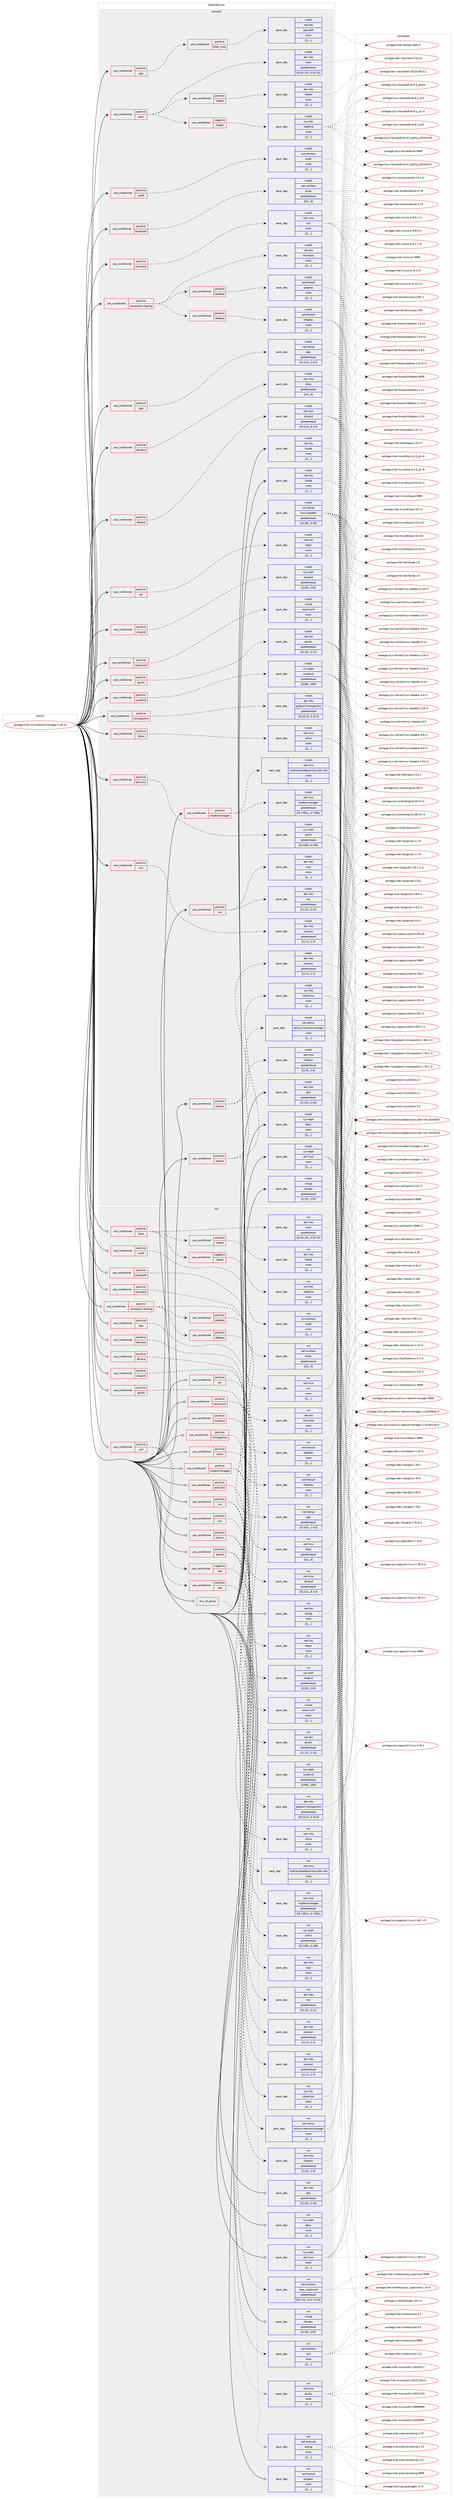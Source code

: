 digraph prolog {

# *************
# Graph options
# *************

newrank=true;
concentrate=true;
compound=true;
graph [rankdir=LR,fontname=Helvetica,fontsize=10,ranksep=1.5];#, ranksep=2.5, nodesep=0.2];
edge  [arrowhead=vee];
node  [fontname=Helvetica,fontsize=10];

# **********
# The ebuild
# **********

subgraph cluster_leftcol {
color=gray;
label=<<i>ebuild</i>>;
id [label="portage://net-misc/networkmanager-1.48.10", color=red, width=4, href="../net-misc/networkmanager-1.48.10.svg"];
}

# ****************
# The dependencies
# ****************

subgraph cluster_midcol {
color=gray;
label=<<i>dependencies</i>>;
subgraph cluster_compile {
fillcolor="#eeeeee";
style=filled;
label=<<i>compile</i>>;
subgraph cond77 {
dependency294 [label=<<TABLE BORDER="0" CELLBORDER="1" CELLSPACING="0" CELLPADDING="4"><TR><TD ROWSPAN="3" CELLPADDING="10">use_conditional</TD></TR><TR><TD>positive</TD></TR><TR><TD>audit</TD></TR></TABLE>>, shape=none, color=red];
subgraph pack222 {
dependency296 [label=<<TABLE BORDER="0" CELLBORDER="1" CELLSPACING="0" CELLPADDING="4" WIDTH="220"><TR><TD ROWSPAN="6" CELLPADDING="30">pack_dep</TD></TR><TR><TD WIDTH="110">install</TD></TR><TR><TD>sys-process</TD></TR><TR><TD>audit</TD></TR><TR><TD>none</TD></TR><TR><TD>[[],,,,]</TD></TR></TABLE>>, shape=none, color=blue];
}
dependency294:e -> dependency296:w [weight=20,style="dashed",arrowhead="vee"];
}
id:e -> dependency294:w [weight=20,style="solid",arrowhead="vee"];
subgraph cond80 {
dependency303 [label=<<TABLE BORDER="0" CELLBORDER="1" CELLSPACING="0" CELLPADDING="4"><TR><TD ROWSPAN="3" CELLPADDING="10">use_conditional</TD></TR><TR><TD>positive</TD></TR><TR><TD>bluetooth</TD></TR></TABLE>>, shape=none, color=red];
subgraph pack232 {
dependency327 [label=<<TABLE BORDER="0" CELLBORDER="1" CELLSPACING="0" CELLPADDING="4" WIDTH="220"><TR><TD ROWSPAN="6" CELLPADDING="30">pack_dep</TD></TR><TR><TD WIDTH="110">install</TD></TR><TR><TD>net-wireless</TD></TR><TR><TD>bluez</TD></TR><TR><TD>greaterequal</TD></TR><TR><TD>[[5],,,5]</TD></TR></TABLE>>, shape=none, color=blue];
}
dependency303:e -> dependency327:w [weight=20,style="dashed",arrowhead="vee"];
}
id:e -> dependency303:w [weight=20,style="solid",arrowhead="vee"];
subgraph cond91 {
dependency344 [label=<<TABLE BORDER="0" CELLBORDER="1" CELLSPACING="0" CELLPADDING="4"><TR><TD ROWSPAN="3" CELLPADDING="10">use_conditional</TD></TR><TR><TD>positive</TD></TR><TR><TD>concheck</TD></TR></TABLE>>, shape=none, color=red];
subgraph pack265 {
dependency364 [label=<<TABLE BORDER="0" CELLBORDER="1" CELLSPACING="0" CELLPADDING="4" WIDTH="220"><TR><TD ROWSPAN="6" CELLPADDING="30">pack_dep</TD></TR><TR><TD WIDTH="110">install</TD></TR><TR><TD>net-misc</TD></TR><TR><TD>curl</TD></TR><TR><TD>none</TD></TR><TR><TD>[[],,,,]</TD></TR></TABLE>>, shape=none, color=blue];
}
dependency344:e -> dependency364:w [weight=20,style="dashed",arrowhead="vee"];
}
id:e -> dependency344:w [weight=20,style="solid",arrowhead="vee"];
subgraph cond99 {
dependency369 [label=<<TABLE BORDER="0" CELLBORDER="1" CELLSPACING="0" CELLPADDING="4"><TR><TD ROWSPAN="3" CELLPADDING="10">use_conditional</TD></TR><TR><TD>positive</TD></TR><TR><TD>connection-sharing</TD></TR></TABLE>>, shape=none, color=red];
subgraph pack282 {
dependency383 [label=<<TABLE BORDER="0" CELLBORDER="1" CELLSPACING="0" CELLPADDING="4" WIDTH="220"><TR><TD ROWSPAN="6" CELLPADDING="30">pack_dep</TD></TR><TR><TD WIDTH="110">install</TD></TR><TR><TD>net-dns</TD></TR><TR><TD>dnsmasq</TD></TR><TR><TD>none</TD></TR><TR><TD>[[],,,,]</TD></TR></TABLE>>, shape=none, color=blue];
}
dependency369:e -> dependency383:w [weight=20,style="dashed",arrowhead="vee"];
subgraph cond103 {
dependency388 [label=<<TABLE BORDER="0" CELLBORDER="1" CELLSPACING="0" CELLPADDING="4"><TR><TD ROWSPAN="3" CELLPADDING="10">use_conditional</TD></TR><TR><TD>positive</TD></TR><TR><TD>iptables</TD></TR></TABLE>>, shape=none, color=red];
subgraph pack286 {
dependency392 [label=<<TABLE BORDER="0" CELLBORDER="1" CELLSPACING="0" CELLPADDING="4" WIDTH="220"><TR><TD ROWSPAN="6" CELLPADDING="30">pack_dep</TD></TR><TR><TD WIDTH="110">install</TD></TR><TR><TD>net-firewall</TD></TR><TR><TD>iptables</TD></TR><TR><TD>none</TD></TR><TR><TD>[[],,,,]</TD></TR></TABLE>>, shape=none, color=blue];
}
dependency388:e -> dependency392:w [weight=20,style="dashed",arrowhead="vee"];
}
dependency369:e -> dependency388:w [weight=20,style="dashed",arrowhead="vee"];
subgraph cond114 {
dependency424 [label=<<TABLE BORDER="0" CELLBORDER="1" CELLSPACING="0" CELLPADDING="4"><TR><TD ROWSPAN="3" CELLPADDING="10">use_conditional</TD></TR><TR><TD>positive</TD></TR><TR><TD>nftables</TD></TR></TABLE>>, shape=none, color=red];
subgraph pack307 {
dependency426 [label=<<TABLE BORDER="0" CELLBORDER="1" CELLSPACING="0" CELLPADDING="4" WIDTH="220"><TR><TD ROWSPAN="6" CELLPADDING="30">pack_dep</TD></TR><TR><TD WIDTH="110">install</TD></TR><TR><TD>net-firewall</TD></TR><TR><TD>nftables</TD></TR><TR><TD>none</TD></TR><TR><TD>[[],,,,]</TD></TR></TABLE>>, shape=none, color=blue];
}
dependency424:e -> dependency426:w [weight=20,style="dashed",arrowhead="vee"];
}
dependency369:e -> dependency424:w [weight=20,style="dashed",arrowhead="vee"];
}
id:e -> dependency369:w [weight=20,style="solid",arrowhead="vee"];
subgraph cond117 {
dependency430 [label=<<TABLE BORDER="0" CELLBORDER="1" CELLSPACING="0" CELLPADDING="4"><TR><TD ROWSPAN="3" CELLPADDING="10">use_conditional</TD></TR><TR><TD>positive</TD></TR><TR><TD>dhclient</TD></TR></TABLE>>, shape=none, color=red];
subgraph pack310 {
dependency431 [label=<<TABLE BORDER="0" CELLBORDER="1" CELLSPACING="0" CELLPADDING="4" WIDTH="220"><TR><TD ROWSPAN="6" CELLPADDING="30">pack_dep</TD></TR><TR><TD WIDTH="110">install</TD></TR><TR><TD>net-misc</TD></TR><TR><TD>dhcp</TD></TR><TR><TD>greaterequal</TD></TR><TR><TD>[[4],,,4]</TD></TR></TABLE>>, shape=none, color=blue];
}
dependency430:e -> dependency431:w [weight=20,style="dashed",arrowhead="vee"];
}
id:e -> dependency430:w [weight=20,style="solid",arrowhead="vee"];
subgraph cond119 {
dependency435 [label=<<TABLE BORDER="0" CELLBORDER="1" CELLSPACING="0" CELLPADDING="4"><TR><TD ROWSPAN="3" CELLPADDING="10">use_conditional</TD></TR><TR><TD>positive</TD></TR><TR><TD>dhcpcd</TD></TR></TABLE>>, shape=none, color=red];
subgraph pack316 {
dependency437 [label=<<TABLE BORDER="0" CELLBORDER="1" CELLSPACING="0" CELLPADDING="4" WIDTH="220"><TR><TD ROWSPAN="6" CELLPADDING="30">pack_dep</TD></TR><TR><TD WIDTH="110">install</TD></TR><TR><TD>net-misc</TD></TR><TR><TD>dhcpcd</TD></TR><TR><TD>greaterequal</TD></TR><TR><TD>[[9,3,3],,,9.3.3]</TD></TR></TABLE>>, shape=none, color=blue];
}
dependency435:e -> dependency437:w [weight=20,style="dashed",arrowhead="vee"];
}
id:e -> dependency435:w [weight=20,style="solid",arrowhead="vee"];
subgraph cond122 {
dependency445 [label=<<TABLE BORDER="0" CELLBORDER="1" CELLSPACING="0" CELLPADDING="4"><TR><TD ROWSPAN="3" CELLPADDING="10">use_conditional</TD></TR><TR><TD>positive</TD></TR><TR><TD>elogind</TD></TR></TABLE>>, shape=none, color=red];
subgraph pack322 {
dependency449 [label=<<TABLE BORDER="0" CELLBORDER="1" CELLSPACING="0" CELLPADDING="4" WIDTH="220"><TR><TD ROWSPAN="6" CELLPADDING="30">pack_dep</TD></TR><TR><TD WIDTH="110">install</TD></TR><TR><TD>sys-auth</TD></TR><TR><TD>elogind</TD></TR><TR><TD>greaterequal</TD></TR><TR><TD>[[219],,,219]</TD></TR></TABLE>>, shape=none, color=blue];
}
dependency445:e -> dependency449:w [weight=20,style="dashed",arrowhead="vee"];
}
id:e -> dependency445:w [weight=20,style="solid",arrowhead="vee"];
subgraph cond127 {
dependency454 [label=<<TABLE BORDER="0" CELLBORDER="1" CELLSPACING="0" CELLPADDING="4"><TR><TD ROWSPAN="3" CELLPADDING="10">use_conditional</TD></TR><TR><TD>positive</TD></TR><TR><TD>gnutls</TD></TR></TABLE>>, shape=none, color=red];
subgraph pack329 {
dependency462 [label=<<TABLE BORDER="0" CELLBORDER="1" CELLSPACING="0" CELLPADDING="4" WIDTH="220"><TR><TD ROWSPAN="6" CELLPADDING="30">pack_dep</TD></TR><TR><TD WIDTH="110">install</TD></TR><TR><TD>net-libs</TD></TR><TR><TD>gnutls</TD></TR><TR><TD>greaterequal</TD></TR><TR><TD>[[2,12],,,2.12]</TD></TR></TABLE>>, shape=none, color=blue];
}
dependency454:e -> dependency462:w [weight=20,style="dashed",arrowhead="vee"];
}
id:e -> dependency454:w [weight=20,style="solid",arrowhead="vee"];
subgraph cond132 {
dependency469 [label=<<TABLE BORDER="0" CELLBORDER="1" CELLSPACING="0" CELLPADDING="4"><TR><TD ROWSPAN="3" CELLPADDING="10">use_conditional</TD></TR><TR><TD>positive</TD></TR><TR><TD>introspection</TD></TR></TABLE>>, shape=none, color=red];
subgraph pack338 {
dependency472 [label=<<TABLE BORDER="0" CELLBORDER="1" CELLSPACING="0" CELLPADDING="4" WIDTH="220"><TR><TD ROWSPAN="6" CELLPADDING="30">pack_dep</TD></TR><TR><TD WIDTH="110">install</TD></TR><TR><TD>dev-libs</TD></TR><TR><TD>gobject-introspection</TD></TR><TR><TD>greaterequal</TD></TR><TR><TD>[[0,10,3],,,0.10.3]</TD></TR></TABLE>>, shape=none, color=blue];
}
dependency469:e -> dependency472:w [weight=20,style="dashed",arrowhead="vee"];
}
id:e -> dependency469:w [weight=20,style="solid",arrowhead="vee"];
subgraph cond134 {
dependency478 [label=<<TABLE BORDER="0" CELLBORDER="1" CELLSPACING="0" CELLPADDING="4"><TR><TD ROWSPAN="3" CELLPADDING="10">use_conditional</TD></TR><TR><TD>positive</TD></TR><TR><TD>modemmanager</TD></TR></TABLE>>, shape=none, color=red];
subgraph pack346 {
dependency486 [label=<<TABLE BORDER="0" CELLBORDER="1" CELLSPACING="0" CELLPADDING="4" WIDTH="220"><TR><TD ROWSPAN="6" CELLPADDING="30">pack_dep</TD></TR><TR><TD WIDTH="110">install</TD></TR><TR><TD>net-misc</TD></TR><TR><TD>mobile-broadband-provider-info</TD></TR><TR><TD>none</TD></TR><TR><TD>[[],,,,]</TD></TR></TABLE>>, shape=none, color=blue];
}
dependency478:e -> dependency486:w [weight=20,style="dashed",arrowhead="vee"];
subgraph pack350 {
dependency497 [label=<<TABLE BORDER="0" CELLBORDER="1" CELLSPACING="0" CELLPADDING="4" WIDTH="220"><TR><TD ROWSPAN="6" CELLPADDING="30">pack_dep</TD></TR><TR><TD WIDTH="110">install</TD></TR><TR><TD>net-misc</TD></TR><TR><TD>modemmanager</TD></TR><TR><TD>greaterequal</TD></TR><TR><TD>[[0,7,991],,,0.7.991]</TD></TR></TABLE>>, shape=none, color=blue];
}
dependency478:e -> dependency497:w [weight=20,style="dashed",arrowhead="vee"];
}
id:e -> dependency478:w [weight=20,style="solid",arrowhead="vee"];
subgraph cond140 {
dependency513 [label=<<TABLE BORDER="0" CELLBORDER="1" CELLSPACING="0" CELLPADDING="4"><TR><TD ROWSPAN="3" CELLPADDING="10">use_conditional</TD></TR><TR><TD>positive</TD></TR><TR><TD>nss</TD></TR></TABLE>>, shape=none, color=red];
subgraph pack375 {
dependency521 [label=<<TABLE BORDER="0" CELLBORDER="1" CELLSPACING="0" CELLPADDING="4" WIDTH="220"><TR><TD ROWSPAN="6" CELLPADDING="30">pack_dep</TD></TR><TR><TD WIDTH="110">install</TD></TR><TR><TD>dev-libs</TD></TR><TR><TD>nspr</TD></TR><TR><TD>none</TD></TR><TR><TD>[[],,,,]</TD></TR></TABLE>>, shape=none, color=blue];
}
dependency513:e -> dependency521:w [weight=20,style="dashed",arrowhead="vee"];
subgraph pack382 {
dependency530 [label=<<TABLE BORDER="0" CELLBORDER="1" CELLSPACING="0" CELLPADDING="4" WIDTH="220"><TR><TD ROWSPAN="6" CELLPADDING="30">pack_dep</TD></TR><TR><TD WIDTH="110">install</TD></TR><TR><TD>dev-libs</TD></TR><TR><TD>nss</TD></TR><TR><TD>greaterequal</TD></TR><TR><TD>[[3,11],,,3.11]</TD></TR></TABLE>>, shape=none, color=blue];
}
dependency513:e -> dependency530:w [weight=20,style="dashed",arrowhead="vee"];
}
id:e -> dependency513:w [weight=20,style="solid",arrowhead="vee"];
subgraph cond145 {
dependency542 [label=<<TABLE BORDER="0" CELLBORDER="1" CELLSPACING="0" CELLPADDING="4"><TR><TD ROWSPAN="3" CELLPADDING="10">use_conditional</TD></TR><TR><TD>positive</TD></TR><TR><TD>ofono</TD></TR></TABLE>>, shape=none, color=red];
subgraph pack399 {
dependency543 [label=<<TABLE BORDER="0" CELLBORDER="1" CELLSPACING="0" CELLPADDING="4" WIDTH="220"><TR><TD ROWSPAN="6" CELLPADDING="30">pack_dep</TD></TR><TR><TD WIDTH="110">install</TD></TR><TR><TD>net-misc</TD></TR><TR><TD>ofono</TD></TR><TR><TD>none</TD></TR><TR><TD>[[],,,,]</TD></TR></TABLE>>, shape=none, color=blue];
}
dependency542:e -> dependency543:w [weight=20,style="dashed",arrowhead="vee"];
}
id:e -> dependency542:w [weight=20,style="solid",arrowhead="vee"];
subgraph cond149 {
dependency553 [label=<<TABLE BORDER="0" CELLBORDER="1" CELLSPACING="0" CELLPADDING="4"><TR><TD ROWSPAN="3" CELLPADDING="10">use_conditional</TD></TR><TR><TD>positive</TD></TR><TR><TD>ovs</TD></TR></TABLE>>, shape=none, color=red];
subgraph pack406 {
dependency565 [label=<<TABLE BORDER="0" CELLBORDER="1" CELLSPACING="0" CELLPADDING="4" WIDTH="220"><TR><TD ROWSPAN="6" CELLPADDING="30">pack_dep</TD></TR><TR><TD WIDTH="110">install</TD></TR><TR><TD>dev-libs</TD></TR><TR><TD>jansson</TD></TR><TR><TD>greaterequal</TD></TR><TR><TD>[[2,7],,,2.7]</TD></TR></TABLE>>, shape=none, color=blue];
}
dependency553:e -> dependency565:w [weight=20,style="dashed",arrowhead="vee"];
}
id:e -> dependency553:w [weight=20,style="solid",arrowhead="vee"];
subgraph cond152 {
dependency578 [label=<<TABLE BORDER="0" CELLBORDER="1" CELLSPACING="0" CELLPADDING="4"><TR><TD ROWSPAN="3" CELLPADDING="10">use_conditional</TD></TR><TR><TD>positive</TD></TR><TR><TD>policykit</TD></TR></TABLE>>, shape=none, color=red];
subgraph pack425 {
dependency584 [label=<<TABLE BORDER="0" CELLBORDER="1" CELLSPACING="0" CELLPADDING="4" WIDTH="220"><TR><TD ROWSPAN="6" CELLPADDING="30">pack_dep</TD></TR><TR><TD WIDTH="110">install</TD></TR><TR><TD>sys-auth</TD></TR><TR><TD>polkit</TD></TR><TR><TD>greaterequal</TD></TR><TR><TD>[[0,106],,,0.106]</TD></TR></TABLE>>, shape=none, color=blue];
}
dependency578:e -> dependency584:w [weight=20,style="dashed",arrowhead="vee"];
}
id:e -> dependency578:w [weight=20,style="solid",arrowhead="vee"];
subgraph cond156 {
dependency598 [label=<<TABLE BORDER="0" CELLBORDER="1" CELLSPACING="0" CELLPADDING="4"><TR><TD ROWSPAN="3" CELLPADDING="10">use_conditional</TD></TR><TR><TD>positive</TD></TR><TR><TD>ppp</TD></TR></TABLE>>, shape=none, color=red];
subgraph cond159 {
dependency602 [label=<<TABLE BORDER="0" CELLBORDER="1" CELLSPACING="0" CELLPADDING="4"><TR><TD ROWSPAN="3" CELLPADDING="10">use_conditional</TD></TR><TR><TD>positive</TD></TR><TR><TD>elibc_musl</TD></TR></TABLE>>, shape=none, color=red];
subgraph pack447 {
dependency608 [label=<<TABLE BORDER="0" CELLBORDER="1" CELLSPACING="0" CELLPADDING="4" WIDTH="220"><TR><TD ROWSPAN="6" CELLPADDING="30">pack_dep</TD></TR><TR><TD WIDTH="110">install</TD></TR><TR><TD>net-libs</TD></TR><TR><TD>ppp-defs</TD></TR><TR><TD>none</TD></TR><TR><TD>[[],,,,]</TD></TR></TABLE>>, shape=none, color=blue];
}
dependency602:e -> dependency608:w [weight=20,style="dashed",arrowhead="vee"];
}
dependency598:e -> dependency602:w [weight=20,style="dashed",arrowhead="vee"];
}
id:e -> dependency598:w [weight=20,style="solid",arrowhead="vee"];
subgraph cond162 {
dependency613 [label=<<TABLE BORDER="0" CELLBORDER="1" CELLSPACING="0" CELLPADDING="4"><TR><TD ROWSPAN="3" CELLPADDING="10">use_conditional</TD></TR><TR><TD>positive</TD></TR><TR><TD>ppp</TD></TR></TABLE>>, shape=none, color=red];
subgraph pack449 {
dependency615 [label=<<TABLE BORDER="0" CELLBORDER="1" CELLSPACING="0" CELLPADDING="4" WIDTH="220"><TR><TD ROWSPAN="6" CELLPADDING="30">pack_dep</TD></TR><TR><TD WIDTH="110">install</TD></TR><TR><TD>net-dialup</TD></TR><TR><TD>ppp</TD></TR><TR><TD>greaterequal</TD></TR><TR><TD>[[2,4,5],,,2.4.5]</TD></TR></TABLE>>, shape=none, color=blue];
}
dependency613:e -> dependency615:w [weight=20,style="dashed",arrowhead="vee"];
}
id:e -> dependency613:w [weight=20,style="solid",arrowhead="vee"];
subgraph cond164 {
dependency625 [label=<<TABLE BORDER="0" CELLBORDER="1" CELLSPACING="0" CELLPADDING="4"><TR><TD ROWSPAN="3" CELLPADDING="10">use_conditional</TD></TR><TR><TD>positive</TD></TR><TR><TD>psl</TD></TR></TABLE>>, shape=none, color=red];
subgraph pack460 {
dependency632 [label=<<TABLE BORDER="0" CELLBORDER="1" CELLSPACING="0" CELLPADDING="4" WIDTH="220"><TR><TD ROWSPAN="6" CELLPADDING="30">pack_dep</TD></TR><TR><TD WIDTH="110">install</TD></TR><TR><TD>net-libs</TD></TR><TR><TD>libpsl</TD></TR><TR><TD>none</TD></TR><TR><TD>[[],,,,]</TD></TR></TABLE>>, shape=none, color=blue];
}
dependency625:e -> dependency632:w [weight=20,style="dashed",arrowhead="vee"];
}
id:e -> dependency625:w [weight=20,style="solid",arrowhead="vee"];
subgraph cond169 {
dependency638 [label=<<TABLE BORDER="0" CELLBORDER="1" CELLSPACING="0" CELLPADDING="4"><TR><TD ROWSPAN="3" CELLPADDING="10">use_conditional</TD></TR><TR><TD>positive</TD></TR><TR><TD>resolvconf</TD></TR></TABLE>>, shape=none, color=red];
subgraph pack466 {
dependency640 [label=<<TABLE BORDER="0" CELLBORDER="1" CELLSPACING="0" CELLPADDING="4" WIDTH="220"><TR><TD ROWSPAN="6" CELLPADDING="30">pack_dep</TD></TR><TR><TD WIDTH="110">install</TD></TR><TR><TD>virtual</TD></TR><TR><TD>resolvconf</TD></TR><TR><TD>none</TD></TR><TR><TD>[[],,,,]</TD></TR></TABLE>>, shape=none, color=blue];
}
dependency638:e -> dependency640:w [weight=20,style="dashed",arrowhead="vee"];
}
id:e -> dependency638:w [weight=20,style="solid",arrowhead="vee"];
subgraph cond171 {
dependency643 [label=<<TABLE BORDER="0" CELLBORDER="1" CELLSPACING="0" CELLPADDING="4"><TR><TD ROWSPAN="3" CELLPADDING="10">use_conditional</TD></TR><TR><TD>positive</TD></TR><TR><TD>selinux</TD></TR></TABLE>>, shape=none, color=red];
subgraph pack470 {
dependency648 [label=<<TABLE BORDER="0" CELLBORDER="1" CELLSPACING="0" CELLPADDING="4" WIDTH="220"><TR><TD ROWSPAN="6" CELLPADDING="30">pack_dep</TD></TR><TR><TD WIDTH="110">install</TD></TR><TR><TD>sec-policy</TD></TR><TR><TD>selinux-networkmanager</TD></TR><TR><TD>none</TD></TR><TR><TD>[[],,,,]</TD></TR></TABLE>>, shape=none, color=blue];
}
dependency643:e -> dependency648:w [weight=20,style="dashed",arrowhead="vee"];
subgraph pack474 {
dependency655 [label=<<TABLE BORDER="0" CELLBORDER="1" CELLSPACING="0" CELLPADDING="4" WIDTH="220"><TR><TD ROWSPAN="6" CELLPADDING="30">pack_dep</TD></TR><TR><TD WIDTH="110">install</TD></TR><TR><TD>sys-libs</TD></TR><TR><TD>libselinux</TD></TR><TR><TD>none</TD></TR><TR><TD>[[],,,,]</TD></TR></TABLE>>, shape=none, color=blue];
}
dependency643:e -> dependency655:w [weight=20,style="dashed",arrowhead="vee"];
}
id:e -> dependency643:w [weight=20,style="solid",arrowhead="vee"];
subgraph cond177 {
dependency669 [label=<<TABLE BORDER="0" CELLBORDER="1" CELLSPACING="0" CELLPADDING="4"><TR><TD ROWSPAN="3" CELLPADDING="10">use_conditional</TD></TR><TR><TD>positive</TD></TR><TR><TD>systemd</TD></TR></TABLE>>, shape=none, color=red];
subgraph pack491 {
dependency678 [label=<<TABLE BORDER="0" CELLBORDER="1" CELLSPACING="0" CELLPADDING="4" WIDTH="220"><TR><TD ROWSPAN="6" CELLPADDING="30">pack_dep</TD></TR><TR><TD WIDTH="110">install</TD></TR><TR><TD>sys-apps</TD></TR><TR><TD>systemd</TD></TR><TR><TD>greaterequal</TD></TR><TR><TD>[[209],,,209]</TD></TR></TABLE>>, shape=none, color=blue];
}
dependency669:e -> dependency678:w [weight=20,style="dashed",arrowhead="vee"];
}
id:e -> dependency669:w [weight=20,style="solid",arrowhead="vee"];
subgraph cond184 {
dependency685 [label=<<TABLE BORDER="0" CELLBORDER="1" CELLSPACING="0" CELLPADDING="4"><TR><TD ROWSPAN="3" CELLPADDING="10">use_conditional</TD></TR><TR><TD>positive</TD></TR><TR><TD>teamd</TD></TR></TABLE>>, shape=none, color=red];
subgraph pack498 {
dependency687 [label=<<TABLE BORDER="0" CELLBORDER="1" CELLSPACING="0" CELLPADDING="4" WIDTH="220"><TR><TD ROWSPAN="6" CELLPADDING="30">pack_dep</TD></TR><TR><TD WIDTH="110">install</TD></TR><TR><TD>dev-libs</TD></TR><TR><TD>jansson</TD></TR><TR><TD>greaterequal</TD></TR><TR><TD>[[2,7],,,2.7]</TD></TR></TABLE>>, shape=none, color=blue];
}
dependency685:e -> dependency687:w [weight=20,style="dashed",arrowhead="vee"];
subgraph pack503 {
dependency693 [label=<<TABLE BORDER="0" CELLBORDER="1" CELLSPACING="0" CELLPADDING="4" WIDTH="220"><TR><TD ROWSPAN="6" CELLPADDING="30">pack_dep</TD></TR><TR><TD WIDTH="110">install</TD></TR><TR><TD>net-misc</TD></TR><TR><TD>libteam</TD></TR><TR><TD>greaterequal</TD></TR><TR><TD>[[1,9],,,1.9]</TD></TR></TABLE>>, shape=none, color=blue];
}
dependency685:e -> dependency693:w [weight=20,style="dashed",arrowhead="vee"];
}
id:e -> dependency685:w [weight=20,style="solid",arrowhead="vee"];
subgraph cond189 {
dependency701 [label=<<TABLE BORDER="0" CELLBORDER="1" CELLSPACING="0" CELLPADDING="4"><TR><TD ROWSPAN="3" CELLPADDING="10">use_conditional</TD></TR><TR><TD>positive</TD></TR><TR><TD>tools</TD></TR></TABLE>>, shape=none, color=red];
subgraph pack514 {
dependency711 [label=<<TABLE BORDER="0" CELLBORDER="1" CELLSPACING="0" CELLPADDING="4" WIDTH="220"><TR><TD ROWSPAN="6" CELLPADDING="30">pack_dep</TD></TR><TR><TD WIDTH="110">install</TD></TR><TR><TD>dev-libs</TD></TR><TR><TD>newt</TD></TR><TR><TD>greaterequal</TD></TR><TR><TD>[[0,52,15],,,0.52.15]</TD></TR></TABLE>>, shape=none, color=blue];
}
dependency701:e -> dependency711:w [weight=20,style="dashed",arrowhead="vee"];
subgraph cond195 {
dependency723 [label=<<TABLE BORDER="0" CELLBORDER="1" CELLSPACING="0" CELLPADDING="4"><TR><TD ROWSPAN="3" CELLPADDING="10">use_conditional</TD></TR><TR><TD>positive</TD></TR><TR><TD>libedit</TD></TR></TABLE>>, shape=none, color=red];
subgraph pack528 {
dependency731 [label=<<TABLE BORDER="0" CELLBORDER="1" CELLSPACING="0" CELLPADDING="4" WIDTH="220"><TR><TD ROWSPAN="6" CELLPADDING="30">pack_dep</TD></TR><TR><TD WIDTH="110">install</TD></TR><TR><TD>dev-libs</TD></TR><TR><TD>libedit</TD></TR><TR><TD>none</TD></TR><TR><TD>[[],,,,]</TD></TR></TABLE>>, shape=none, color=blue];
}
dependency723:e -> dependency731:w [weight=20,style="dashed",arrowhead="vee"];
}
dependency701:e -> dependency723:w [weight=20,style="dashed",arrowhead="vee"];
subgraph cond200 {
dependency740 [label=<<TABLE BORDER="0" CELLBORDER="1" CELLSPACING="0" CELLPADDING="4"><TR><TD ROWSPAN="3" CELLPADDING="10">use_conditional</TD></TR><TR><TD>negative</TD></TR><TR><TD>libedit</TD></TR></TABLE>>, shape=none, color=red];
subgraph pack536 {
dependency743 [label=<<TABLE BORDER="0" CELLBORDER="1" CELLSPACING="0" CELLPADDING="4" WIDTH="220"><TR><TD ROWSPAN="6" CELLPADDING="30">pack_dep</TD></TR><TR><TD WIDTH="110">install</TD></TR><TR><TD>sys-libs</TD></TR><TR><TD>readline</TD></TR><TR><TD>none</TD></TR><TR><TD>[[],,,,]</TD></TR></TABLE>>, shape=none, color=blue];
}
dependency740:e -> dependency743:w [weight=20,style="dashed",arrowhead="vee"];
}
dependency701:e -> dependency740:w [weight=20,style="dashed",arrowhead="vee"];
}
id:e -> dependency701:w [weight=20,style="solid",arrowhead="vee"];
subgraph pack541 {
dependency751 [label=<<TABLE BORDER="0" CELLBORDER="1" CELLSPACING="0" CELLPADDING="4" WIDTH="220"><TR><TD ROWSPAN="6" CELLPADDING="30">pack_dep</TD></TR><TR><TD WIDTH="110">install</TD></TR><TR><TD>dev-libs</TD></TR><TR><TD>glib</TD></TR><TR><TD>greaterequal</TD></TR><TR><TD>[[2,42],,,2.42]</TD></TR></TABLE>>, shape=none, color=blue];
}
id:e -> dependency751:w [weight=20,style="solid",arrowhead="vee"];
subgraph pack544 {
dependency755 [label=<<TABLE BORDER="0" CELLBORDER="1" CELLSPACING="0" CELLPADDING="4" WIDTH="220"><TR><TD ROWSPAN="6" CELLPADDING="30">pack_dep</TD></TR><TR><TD WIDTH="110">install</TD></TR><TR><TD>net-libs</TD></TR><TR><TD>libndp</TD></TR><TR><TD>none</TD></TR><TR><TD>[[],,,,]</TD></TR></TABLE>>, shape=none, color=blue];
}
id:e -> dependency755:w [weight=20,style="solid",arrowhead="vee"];
subgraph pack546 {
dependency760 [label=<<TABLE BORDER="0" CELLBORDER="1" CELLSPACING="0" CELLPADDING="4" WIDTH="220"><TR><TD ROWSPAN="6" CELLPADDING="30">pack_dep</TD></TR><TR><TD WIDTH="110">install</TD></TR><TR><TD>net-libs</TD></TR><TR><TD>libndp</TD></TR><TR><TD>none</TD></TR><TR><TD>[[],,,,]</TD></TR></TABLE>>, shape=none, color=blue];
}
id:e -> dependency760:w [weight=20,style="solid",arrowhead="vee"];
subgraph pack552 {
dependency771 [label=<<TABLE BORDER="0" CELLBORDER="1" CELLSPACING="0" CELLPADDING="4" WIDTH="220"><TR><TD ROWSPAN="6" CELLPADDING="30">pack_dep</TD></TR><TR><TD WIDTH="110">install</TD></TR><TR><TD>sys-apps</TD></TR><TR><TD>dbus</TD></TR><TR><TD>none</TD></TR><TR><TD>[[],,,,]</TD></TR></TABLE>>, shape=none, color=blue];
}
id:e -> dependency771:w [weight=20,style="solid",arrowhead="vee"];
subgraph pack557 {
dependency775 [label=<<TABLE BORDER="0" CELLBORDER="1" CELLSPACING="0" CELLPADDING="4" WIDTH="220"><TR><TD ROWSPAN="6" CELLPADDING="30">pack_dep</TD></TR><TR><TD WIDTH="110">install</TD></TR><TR><TD>sys-apps</TD></TR><TR><TD>util-linux</TD></TR><TR><TD>none</TD></TR><TR><TD>[[],,,,]</TD></TR></TABLE>>, shape=none, color=blue];
}
id:e -> dependency775:w [weight=20,style="solid",arrowhead="vee"];
subgraph pack560 {
dependency780 [label=<<TABLE BORDER="0" CELLBORDER="1" CELLSPACING="0" CELLPADDING="4" WIDTH="220"><TR><TD ROWSPAN="6" CELLPADDING="30">pack_dep</TD></TR><TR><TD WIDTH="110">install</TD></TR><TR><TD>sys-kernel</TD></TR><TR><TD>linux-headers</TD></TR><TR><TD>greaterequal</TD></TR><TR><TD>[[3,18],,,3.18]</TD></TR></TABLE>>, shape=none, color=blue];
}
id:e -> dependency780:w [weight=20,style="solid",arrowhead="vee"];
subgraph pack562 {
dependency782 [label=<<TABLE BORDER="0" CELLBORDER="1" CELLSPACING="0" CELLPADDING="4" WIDTH="220"><TR><TD ROWSPAN="6" CELLPADDING="30">pack_dep</TD></TR><TR><TD WIDTH="110">install</TD></TR><TR><TD>virtual</TD></TR><TR><TD>libudev</TD></TR><TR><TD>greaterequal</TD></TR><TR><TD>[[175],,,175]</TD></TR></TABLE>>, shape=none, color=blue];
}
id:e -> dependency782:w [weight=20,style="solid",arrowhead="vee"];
}
subgraph cluster_compileandrun {
fillcolor="#eeeeee";
style=filled;
label=<<i>compile and run</i>>;
}
subgraph cluster_run {
fillcolor="#eeeeee";
style=filled;
label=<<i>run</i>>;
subgraph any6 {
dependency788 [label=<<TABLE BORDER="0" CELLBORDER="1" CELLSPACING="0" CELLPADDING="4"><TR><TD CELLPADDING="10">any_of_group</TD></TR></TABLE>>, shape=none, color=red];subgraph pack567 {
dependency790 [label=<<TABLE BORDER="0" CELLBORDER="1" CELLSPACING="0" CELLPADDING="4" WIDTH="220"><TR><TD ROWSPAN="6" CELLPADDING="30">pack_dep</TD></TR><TR><TD WIDTH="110">run</TD></TR><TR><TD>net-misc</TD></TR><TR><TD>iputils</TD></TR><TR><TD>none</TD></TR><TR><TD>[[],,,,]</TD></TR></TABLE>>, shape=none, color=blue];
}
dependency788:e -> dependency790:w [weight=20,style="dotted",arrowhead="oinv"];
subgraph pack568 {
dependency792 [label=<<TABLE BORDER="0" CELLBORDER="1" CELLSPACING="0" CELLPADDING="4" WIDTH="220"><TR><TD ROWSPAN="6" CELLPADDING="30">pack_dep</TD></TR><TR><TD WIDTH="110">run</TD></TR><TR><TD>net-analyzer</TD></TR><TR><TD>arping</TD></TR><TR><TD>none</TD></TR><TR><TD>[[],,,,]</TD></TR></TABLE>>, shape=none, color=blue];
}
dependency788:e -> dependency792:w [weight=20,style="dotted",arrowhead="oinv"];
}
id:e -> dependency788:w [weight=20,style="solid",arrowhead="odot"];
subgraph cond220 {
dependency795 [label=<<TABLE BORDER="0" CELLBORDER="1" CELLSPACING="0" CELLPADDING="4"><TR><TD ROWSPAN="3" CELLPADDING="10">use_conditional</TD></TR><TR><TD>positive</TD></TR><TR><TD>audit</TD></TR></TABLE>>, shape=none, color=red];
subgraph pack571 {
dependency798 [label=<<TABLE BORDER="0" CELLBORDER="1" CELLSPACING="0" CELLPADDING="4" WIDTH="220"><TR><TD ROWSPAN="6" CELLPADDING="30">pack_dep</TD></TR><TR><TD WIDTH="110">run</TD></TR><TR><TD>sys-process</TD></TR><TR><TD>audit</TD></TR><TR><TD>none</TD></TR><TR><TD>[[],,,,]</TD></TR></TABLE>>, shape=none, color=blue];
}
dependency795:e -> dependency798:w [weight=20,style="dashed",arrowhead="vee"];
}
id:e -> dependency795:w [weight=20,style="solid",arrowhead="odot"];
subgraph cond226 {
dependency803 [label=<<TABLE BORDER="0" CELLBORDER="1" CELLSPACING="0" CELLPADDING="4"><TR><TD ROWSPAN="3" CELLPADDING="10">use_conditional</TD></TR><TR><TD>positive</TD></TR><TR><TD>bluetooth</TD></TR></TABLE>>, shape=none, color=red];
subgraph pack574 {
dependency805 [label=<<TABLE BORDER="0" CELLBORDER="1" CELLSPACING="0" CELLPADDING="4" WIDTH="220"><TR><TD ROWSPAN="6" CELLPADDING="30">pack_dep</TD></TR><TR><TD WIDTH="110">run</TD></TR><TR><TD>net-wireless</TD></TR><TR><TD>bluez</TD></TR><TR><TD>greaterequal</TD></TR><TR><TD>[[5],,,5]</TD></TR></TABLE>>, shape=none, color=blue];
}
dependency803:e -> dependency805:w [weight=20,style="dashed",arrowhead="vee"];
}
id:e -> dependency803:w [weight=20,style="solid",arrowhead="odot"];
subgraph cond228 {
dependency810 [label=<<TABLE BORDER="0" CELLBORDER="1" CELLSPACING="0" CELLPADDING="4"><TR><TD ROWSPAN="3" CELLPADDING="10">use_conditional</TD></TR><TR><TD>positive</TD></TR><TR><TD>concheck</TD></TR></TABLE>>, shape=none, color=red];
subgraph pack577 {
dependency814 [label=<<TABLE BORDER="0" CELLBORDER="1" CELLSPACING="0" CELLPADDING="4" WIDTH="220"><TR><TD ROWSPAN="6" CELLPADDING="30">pack_dep</TD></TR><TR><TD WIDTH="110">run</TD></TR><TR><TD>net-misc</TD></TR><TR><TD>curl</TD></TR><TR><TD>none</TD></TR><TR><TD>[[],,,,]</TD></TR></TABLE>>, shape=none, color=blue];
}
dependency810:e -> dependency814:w [weight=20,style="dashed",arrowhead="vee"];
}
id:e -> dependency810:w [weight=20,style="solid",arrowhead="odot"];
subgraph cond234 {
dependency825 [label=<<TABLE BORDER="0" CELLBORDER="1" CELLSPACING="0" CELLPADDING="4"><TR><TD ROWSPAN="3" CELLPADDING="10">use_conditional</TD></TR><TR><TD>positive</TD></TR><TR><TD>connection-sharing</TD></TR></TABLE>>, shape=none, color=red];
subgraph pack588 {
dependency830 [label=<<TABLE BORDER="0" CELLBORDER="1" CELLSPACING="0" CELLPADDING="4" WIDTH="220"><TR><TD ROWSPAN="6" CELLPADDING="30">pack_dep</TD></TR><TR><TD WIDTH="110">run</TD></TR><TR><TD>net-dns</TD></TR><TR><TD>dnsmasq</TD></TR><TR><TD>none</TD></TR><TR><TD>[[],,,,]</TD></TR></TABLE>>, shape=none, color=blue];
}
dependency825:e -> dependency830:w [weight=20,style="dashed",arrowhead="vee"];
subgraph cond239 {
dependency834 [label=<<TABLE BORDER="0" CELLBORDER="1" CELLSPACING="0" CELLPADDING="4"><TR><TD ROWSPAN="3" CELLPADDING="10">use_conditional</TD></TR><TR><TD>positive</TD></TR><TR><TD>iptables</TD></TR></TABLE>>, shape=none, color=red];
subgraph pack591 {
dependency837 [label=<<TABLE BORDER="0" CELLBORDER="1" CELLSPACING="0" CELLPADDING="4" WIDTH="220"><TR><TD ROWSPAN="6" CELLPADDING="30">pack_dep</TD></TR><TR><TD WIDTH="110">run</TD></TR><TR><TD>net-firewall</TD></TR><TR><TD>iptables</TD></TR><TR><TD>none</TD></TR><TR><TD>[[],,,,]</TD></TR></TABLE>>, shape=none, color=blue];
}
dependency834:e -> dependency837:w [weight=20,style="dashed",arrowhead="vee"];
}
dependency825:e -> dependency834:w [weight=20,style="dashed",arrowhead="vee"];
subgraph cond243 {
dependency843 [label=<<TABLE BORDER="0" CELLBORDER="1" CELLSPACING="0" CELLPADDING="4"><TR><TD ROWSPAN="3" CELLPADDING="10">use_conditional</TD></TR><TR><TD>positive</TD></TR><TR><TD>nftables</TD></TR></TABLE>>, shape=none, color=red];
subgraph pack597 {
dependency846 [label=<<TABLE BORDER="0" CELLBORDER="1" CELLSPACING="0" CELLPADDING="4" WIDTH="220"><TR><TD ROWSPAN="6" CELLPADDING="30">pack_dep</TD></TR><TR><TD WIDTH="110">run</TD></TR><TR><TD>net-firewall</TD></TR><TR><TD>nftables</TD></TR><TR><TD>none</TD></TR><TR><TD>[[],,,,]</TD></TR></TABLE>>, shape=none, color=blue];
}
dependency843:e -> dependency846:w [weight=20,style="dashed",arrowhead="vee"];
}
dependency825:e -> dependency843:w [weight=20,style="dashed",arrowhead="vee"];
}
id:e -> dependency825:w [weight=20,style="solid",arrowhead="odot"];
subgraph cond246 {
dependency853 [label=<<TABLE BORDER="0" CELLBORDER="1" CELLSPACING="0" CELLPADDING="4"><TR><TD ROWSPAN="3" CELLPADDING="10">use_conditional</TD></TR><TR><TD>positive</TD></TR><TR><TD>dhclient</TD></TR></TABLE>>, shape=none, color=red];
subgraph pack604 {
dependency856 [label=<<TABLE BORDER="0" CELLBORDER="1" CELLSPACING="0" CELLPADDING="4" WIDTH="220"><TR><TD ROWSPAN="6" CELLPADDING="30">pack_dep</TD></TR><TR><TD WIDTH="110">run</TD></TR><TR><TD>net-misc</TD></TR><TR><TD>dhcp</TD></TR><TR><TD>greaterequal</TD></TR><TR><TD>[[4],,,4]</TD></TR></TABLE>>, shape=none, color=blue];
}
dependency853:e -> dependency856:w [weight=20,style="dashed",arrowhead="vee"];
}
id:e -> dependency853:w [weight=20,style="solid",arrowhead="odot"];
subgraph cond247 {
dependency860 [label=<<TABLE BORDER="0" CELLBORDER="1" CELLSPACING="0" CELLPADDING="4"><TR><TD ROWSPAN="3" CELLPADDING="10">use_conditional</TD></TR><TR><TD>positive</TD></TR><TR><TD>dhcpcd</TD></TR></TABLE>>, shape=none, color=red];
subgraph pack608 {
dependency862 [label=<<TABLE BORDER="0" CELLBORDER="1" CELLSPACING="0" CELLPADDING="4" WIDTH="220"><TR><TD ROWSPAN="6" CELLPADDING="30">pack_dep</TD></TR><TR><TD WIDTH="110">run</TD></TR><TR><TD>net-misc</TD></TR><TR><TD>dhcpcd</TD></TR><TR><TD>greaterequal</TD></TR><TR><TD>[[9,3,3],,,9.3.3]</TD></TR></TABLE>>, shape=none, color=blue];
}
dependency860:e -> dependency862:w [weight=20,style="dashed",arrowhead="vee"];
}
id:e -> dependency860:w [weight=20,style="solid",arrowhead="odot"];
subgraph cond249 {
dependency865 [label=<<TABLE BORDER="0" CELLBORDER="1" CELLSPACING="0" CELLPADDING="4"><TR><TD ROWSPAN="3" CELLPADDING="10">use_conditional</TD></TR><TR><TD>positive</TD></TR><TR><TD>elogind</TD></TR></TABLE>>, shape=none, color=red];
subgraph pack612 {
dependency867 [label=<<TABLE BORDER="0" CELLBORDER="1" CELLSPACING="0" CELLPADDING="4" WIDTH="220"><TR><TD ROWSPAN="6" CELLPADDING="30">pack_dep</TD></TR><TR><TD WIDTH="110">run</TD></TR><TR><TD>sys-auth</TD></TR><TR><TD>elogind</TD></TR><TR><TD>greaterequal</TD></TR><TR><TD>[[219],,,219]</TD></TR></TABLE>>, shape=none, color=blue];
}
dependency865:e -> dependency867:w [weight=20,style="dashed",arrowhead="vee"];
}
id:e -> dependency865:w [weight=20,style="solid",arrowhead="odot"];
subgraph cond251 {
dependency869 [label=<<TABLE BORDER="0" CELLBORDER="1" CELLSPACING="0" CELLPADDING="4"><TR><TD ROWSPAN="3" CELLPADDING="10">use_conditional</TD></TR><TR><TD>positive</TD></TR><TR><TD>gnutls</TD></TR></TABLE>>, shape=none, color=red];
subgraph pack614 {
dependency871 [label=<<TABLE BORDER="0" CELLBORDER="1" CELLSPACING="0" CELLPADDING="4" WIDTH="220"><TR><TD ROWSPAN="6" CELLPADDING="30">pack_dep</TD></TR><TR><TD WIDTH="110">run</TD></TR><TR><TD>net-libs</TD></TR><TR><TD>gnutls</TD></TR><TR><TD>greaterequal</TD></TR><TR><TD>[[2,12],,,2.12]</TD></TR></TABLE>>, shape=none, color=blue];
}
dependency869:e -> dependency871:w [weight=20,style="dashed",arrowhead="vee"];
}
id:e -> dependency869:w [weight=20,style="solid",arrowhead="odot"];
subgraph cond252 {
dependency873 [label=<<TABLE BORDER="0" CELLBORDER="1" CELLSPACING="0" CELLPADDING="4"><TR><TD ROWSPAN="3" CELLPADDING="10">use_conditional</TD></TR><TR><TD>positive</TD></TR><TR><TD>introspection</TD></TR></TABLE>>, shape=none, color=red];
subgraph pack616 {
dependency874 [label=<<TABLE BORDER="0" CELLBORDER="1" CELLSPACING="0" CELLPADDING="4" WIDTH="220"><TR><TD ROWSPAN="6" CELLPADDING="30">pack_dep</TD></TR><TR><TD WIDTH="110">run</TD></TR><TR><TD>dev-libs</TD></TR><TR><TD>gobject-introspection</TD></TR><TR><TD>greaterequal</TD></TR><TR><TD>[[0,10,3],,,0.10.3]</TD></TR></TABLE>>, shape=none, color=blue];
}
dependency873:e -> dependency874:w [weight=20,style="dashed",arrowhead="vee"];
}
id:e -> dependency873:w [weight=20,style="solid",arrowhead="odot"];
subgraph cond253 {
dependency876 [label=<<TABLE BORDER="0" CELLBORDER="1" CELLSPACING="0" CELLPADDING="4"><TR><TD ROWSPAN="3" CELLPADDING="10">use_conditional</TD></TR><TR><TD>positive</TD></TR><TR><TD>modemmanager</TD></TR></TABLE>>, shape=none, color=red];
subgraph pack618 {
dependency877 [label=<<TABLE BORDER="0" CELLBORDER="1" CELLSPACING="0" CELLPADDING="4" WIDTH="220"><TR><TD ROWSPAN="6" CELLPADDING="30">pack_dep</TD></TR><TR><TD WIDTH="110">run</TD></TR><TR><TD>net-misc</TD></TR><TR><TD>mobile-broadband-provider-info</TD></TR><TR><TD>none</TD></TR><TR><TD>[[],,,,]</TD></TR></TABLE>>, shape=none, color=blue];
}
dependency876:e -> dependency877:w [weight=20,style="dashed",arrowhead="vee"];
subgraph pack619 {
dependency878 [label=<<TABLE BORDER="0" CELLBORDER="1" CELLSPACING="0" CELLPADDING="4" WIDTH="220"><TR><TD ROWSPAN="6" CELLPADDING="30">pack_dep</TD></TR><TR><TD WIDTH="110">run</TD></TR><TR><TD>net-misc</TD></TR><TR><TD>modemmanager</TD></TR><TR><TD>greaterequal</TD></TR><TR><TD>[[0,7,991],,,0.7.991]</TD></TR></TABLE>>, shape=none, color=blue];
}
dependency876:e -> dependency878:w [weight=20,style="dashed",arrowhead="vee"];
}
id:e -> dependency876:w [weight=20,style="solid",arrowhead="odot"];
subgraph cond254 {
dependency879 [label=<<TABLE BORDER="0" CELLBORDER="1" CELLSPACING="0" CELLPADDING="4"><TR><TD ROWSPAN="3" CELLPADDING="10">use_conditional</TD></TR><TR><TD>positive</TD></TR><TR><TD>nss</TD></TR></TABLE>>, shape=none, color=red];
subgraph pack620 {
dependency880 [label=<<TABLE BORDER="0" CELLBORDER="1" CELLSPACING="0" CELLPADDING="4" WIDTH="220"><TR><TD ROWSPAN="6" CELLPADDING="30">pack_dep</TD></TR><TR><TD WIDTH="110">run</TD></TR><TR><TD>dev-libs</TD></TR><TR><TD>nspr</TD></TR><TR><TD>none</TD></TR><TR><TD>[[],,,,]</TD></TR></TABLE>>, shape=none, color=blue];
}
dependency879:e -> dependency880:w [weight=20,style="dashed",arrowhead="vee"];
subgraph pack621 {
dependency881 [label=<<TABLE BORDER="0" CELLBORDER="1" CELLSPACING="0" CELLPADDING="4" WIDTH="220"><TR><TD ROWSPAN="6" CELLPADDING="30">pack_dep</TD></TR><TR><TD WIDTH="110">run</TD></TR><TR><TD>dev-libs</TD></TR><TR><TD>nss</TD></TR><TR><TD>greaterequal</TD></TR><TR><TD>[[3,11],,,3.11]</TD></TR></TABLE>>, shape=none, color=blue];
}
dependency879:e -> dependency881:w [weight=20,style="dashed",arrowhead="vee"];
}
id:e -> dependency879:w [weight=20,style="solid",arrowhead="odot"];
subgraph cond255 {
dependency882 [label=<<TABLE BORDER="0" CELLBORDER="1" CELLSPACING="0" CELLPADDING="4"><TR><TD ROWSPAN="3" CELLPADDING="10">use_conditional</TD></TR><TR><TD>positive</TD></TR><TR><TD>ofono</TD></TR></TABLE>>, shape=none, color=red];
subgraph pack622 {
dependency883 [label=<<TABLE BORDER="0" CELLBORDER="1" CELLSPACING="0" CELLPADDING="4" WIDTH="220"><TR><TD ROWSPAN="6" CELLPADDING="30">pack_dep</TD></TR><TR><TD WIDTH="110">run</TD></TR><TR><TD>net-misc</TD></TR><TR><TD>ofono</TD></TR><TR><TD>none</TD></TR><TR><TD>[[],,,,]</TD></TR></TABLE>>, shape=none, color=blue];
}
dependency882:e -> dependency883:w [weight=20,style="dashed",arrowhead="vee"];
}
id:e -> dependency882:w [weight=20,style="solid",arrowhead="odot"];
subgraph cond257 {
dependency885 [label=<<TABLE BORDER="0" CELLBORDER="1" CELLSPACING="0" CELLPADDING="4"><TR><TD ROWSPAN="3" CELLPADDING="10">use_conditional</TD></TR><TR><TD>positive</TD></TR><TR><TD>ovs</TD></TR></TABLE>>, shape=none, color=red];
subgraph pack624 {
dependency887 [label=<<TABLE BORDER="0" CELLBORDER="1" CELLSPACING="0" CELLPADDING="4" WIDTH="220"><TR><TD ROWSPAN="6" CELLPADDING="30">pack_dep</TD></TR><TR><TD WIDTH="110">run</TD></TR><TR><TD>dev-libs</TD></TR><TR><TD>jansson</TD></TR><TR><TD>greaterequal</TD></TR><TR><TD>[[2,7],,,2.7]</TD></TR></TABLE>>, shape=none, color=blue];
}
dependency885:e -> dependency887:w [weight=20,style="dashed",arrowhead="vee"];
}
id:e -> dependency885:w [weight=20,style="solid",arrowhead="odot"];
subgraph cond259 {
dependency889 [label=<<TABLE BORDER="0" CELLBORDER="1" CELLSPACING="0" CELLPADDING="4"><TR><TD ROWSPAN="3" CELLPADDING="10">use_conditional</TD></TR><TR><TD>positive</TD></TR><TR><TD>policykit</TD></TR></TABLE>>, shape=none, color=red];
subgraph pack626 {
dependency891 [label=<<TABLE BORDER="0" CELLBORDER="1" CELLSPACING="0" CELLPADDING="4" WIDTH="220"><TR><TD ROWSPAN="6" CELLPADDING="30">pack_dep</TD></TR><TR><TD WIDTH="110">run</TD></TR><TR><TD>sys-auth</TD></TR><TR><TD>polkit</TD></TR><TR><TD>greaterequal</TD></TR><TR><TD>[[0,106],,,0.106]</TD></TR></TABLE>>, shape=none, color=blue];
}
dependency889:e -> dependency891:w [weight=20,style="dashed",arrowhead="vee"];
}
id:e -> dependency889:w [weight=20,style="solid",arrowhead="odot"];
subgraph cond262 {
dependency895 [label=<<TABLE BORDER="0" CELLBORDER="1" CELLSPACING="0" CELLPADDING="4"><TR><TD ROWSPAN="3" CELLPADDING="10">use_conditional</TD></TR><TR><TD>positive</TD></TR><TR><TD>ppp</TD></TR></TABLE>>, shape=none, color=red];
subgraph pack629 {
dependency897 [label=<<TABLE BORDER="0" CELLBORDER="1" CELLSPACING="0" CELLPADDING="4" WIDTH="220"><TR><TD ROWSPAN="6" CELLPADDING="30">pack_dep</TD></TR><TR><TD WIDTH="110">run</TD></TR><TR><TD>net-dialup</TD></TR><TR><TD>ppp</TD></TR><TR><TD>greaterequal</TD></TR><TR><TD>[[2,4,5],,,2.4.5]</TD></TR></TABLE>>, shape=none, color=blue];
}
dependency895:e -> dependency897:w [weight=20,style="dashed",arrowhead="vee"];
}
id:e -> dependency895:w [weight=20,style="solid",arrowhead="odot"];
subgraph cond265 {
dependency902 [label=<<TABLE BORDER="0" CELLBORDER="1" CELLSPACING="0" CELLPADDING="4"><TR><TD ROWSPAN="3" CELLPADDING="10">use_conditional</TD></TR><TR><TD>positive</TD></TR><TR><TD>psl</TD></TR></TABLE>>, shape=none, color=red];
subgraph pack634 {
dependency905 [label=<<TABLE BORDER="0" CELLBORDER="1" CELLSPACING="0" CELLPADDING="4" WIDTH="220"><TR><TD ROWSPAN="6" CELLPADDING="30">pack_dep</TD></TR><TR><TD WIDTH="110">run</TD></TR><TR><TD>net-libs</TD></TR><TR><TD>libpsl</TD></TR><TR><TD>none</TD></TR><TR><TD>[[],,,,]</TD></TR></TABLE>>, shape=none, color=blue];
}
dependency902:e -> dependency905:w [weight=20,style="dashed",arrowhead="vee"];
}
id:e -> dependency902:w [weight=20,style="solid",arrowhead="odot"];
subgraph cond268 {
dependency911 [label=<<TABLE BORDER="0" CELLBORDER="1" CELLSPACING="0" CELLPADDING="4"><TR><TD ROWSPAN="3" CELLPADDING="10">use_conditional</TD></TR><TR><TD>positive</TD></TR><TR><TD>resolvconf</TD></TR></TABLE>>, shape=none, color=red];
subgraph pack638 {
dependency912 [label=<<TABLE BORDER="0" CELLBORDER="1" CELLSPACING="0" CELLPADDING="4" WIDTH="220"><TR><TD ROWSPAN="6" CELLPADDING="30">pack_dep</TD></TR><TR><TD WIDTH="110">run</TD></TR><TR><TD>virtual</TD></TR><TR><TD>resolvconf</TD></TR><TR><TD>none</TD></TR><TR><TD>[[],,,,]</TD></TR></TABLE>>, shape=none, color=blue];
}
dependency911:e -> dependency912:w [weight=20,style="dashed",arrowhead="vee"];
}
id:e -> dependency911:w [weight=20,style="solid",arrowhead="odot"];
subgraph cond270 {
dependency916 [label=<<TABLE BORDER="0" CELLBORDER="1" CELLSPACING="0" CELLPADDING="4"><TR><TD ROWSPAN="3" CELLPADDING="10">use_conditional</TD></TR><TR><TD>positive</TD></TR><TR><TD>selinux</TD></TR></TABLE>>, shape=none, color=red];
subgraph pack642 {
dependency918 [label=<<TABLE BORDER="0" CELLBORDER="1" CELLSPACING="0" CELLPADDING="4" WIDTH="220"><TR><TD ROWSPAN="6" CELLPADDING="30">pack_dep</TD></TR><TR><TD WIDTH="110">run</TD></TR><TR><TD>sec-policy</TD></TR><TR><TD>selinux-networkmanager</TD></TR><TR><TD>none</TD></TR><TR><TD>[[],,,,]</TD></TR></TABLE>>, shape=none, color=blue];
}
dependency916:e -> dependency918:w [weight=20,style="dashed",arrowhead="vee"];
subgraph pack645 {
dependency922 [label=<<TABLE BORDER="0" CELLBORDER="1" CELLSPACING="0" CELLPADDING="4" WIDTH="220"><TR><TD ROWSPAN="6" CELLPADDING="30">pack_dep</TD></TR><TR><TD WIDTH="110">run</TD></TR><TR><TD>sys-libs</TD></TR><TR><TD>libselinux</TD></TR><TR><TD>none</TD></TR><TR><TD>[[],,,,]</TD></TR></TABLE>>, shape=none, color=blue];
}
dependency916:e -> dependency922:w [weight=20,style="dashed",arrowhead="vee"];
}
id:e -> dependency916:w [weight=20,style="solid",arrowhead="odot"];
subgraph cond272 {
dependency926 [label=<<TABLE BORDER="0" CELLBORDER="1" CELLSPACING="0" CELLPADDING="4"><TR><TD ROWSPAN="3" CELLPADDING="10">use_conditional</TD></TR><TR><TD>positive</TD></TR><TR><TD>systemd</TD></TR></TABLE>>, shape=none, color=red];
subgraph pack649 {
dependency928 [label=<<TABLE BORDER="0" CELLBORDER="1" CELLSPACING="0" CELLPADDING="4" WIDTH="220"><TR><TD ROWSPAN="6" CELLPADDING="30">pack_dep</TD></TR><TR><TD WIDTH="110">run</TD></TR><TR><TD>sys-apps</TD></TR><TR><TD>systemd</TD></TR><TR><TD>greaterequal</TD></TR><TR><TD>[[209],,,209]</TD></TR></TABLE>>, shape=none, color=blue];
}
dependency926:e -> dependency928:w [weight=20,style="dashed",arrowhead="vee"];
}
id:e -> dependency926:w [weight=20,style="solid",arrowhead="odot"];
subgraph cond273 {
dependency932 [label=<<TABLE BORDER="0" CELLBORDER="1" CELLSPACING="0" CELLPADDING="4"><TR><TD ROWSPAN="3" CELLPADDING="10">use_conditional</TD></TR><TR><TD>positive</TD></TR><TR><TD>teamd</TD></TR></TABLE>>, shape=none, color=red];
subgraph pack655 {
dependency934 [label=<<TABLE BORDER="0" CELLBORDER="1" CELLSPACING="0" CELLPADDING="4" WIDTH="220"><TR><TD ROWSPAN="6" CELLPADDING="30">pack_dep</TD></TR><TR><TD WIDTH="110">run</TD></TR><TR><TD>dev-libs</TD></TR><TR><TD>jansson</TD></TR><TR><TD>greaterequal</TD></TR><TR><TD>[[2,7],,,2.7]</TD></TR></TABLE>>, shape=none, color=blue];
}
dependency932:e -> dependency934:w [weight=20,style="dashed",arrowhead="vee"];
subgraph pack659 {
dependency938 [label=<<TABLE BORDER="0" CELLBORDER="1" CELLSPACING="0" CELLPADDING="4" WIDTH="220"><TR><TD ROWSPAN="6" CELLPADDING="30">pack_dep</TD></TR><TR><TD WIDTH="110">run</TD></TR><TR><TD>net-misc</TD></TR><TR><TD>libteam</TD></TR><TR><TD>greaterequal</TD></TR><TR><TD>[[1,9],,,1.9]</TD></TR></TABLE>>, shape=none, color=blue];
}
dependency932:e -> dependency938:w [weight=20,style="dashed",arrowhead="vee"];
}
id:e -> dependency932:w [weight=20,style="solid",arrowhead="odot"];
subgraph cond274 {
dependency943 [label=<<TABLE BORDER="0" CELLBORDER="1" CELLSPACING="0" CELLPADDING="4"><TR><TD ROWSPAN="3" CELLPADDING="10">use_conditional</TD></TR><TR><TD>positive</TD></TR><TR><TD>tools</TD></TR></TABLE>>, shape=none, color=red];
subgraph pack666 {
dependency947 [label=<<TABLE BORDER="0" CELLBORDER="1" CELLSPACING="0" CELLPADDING="4" WIDTH="220"><TR><TD ROWSPAN="6" CELLPADDING="30">pack_dep</TD></TR><TR><TD WIDTH="110">run</TD></TR><TR><TD>dev-libs</TD></TR><TR><TD>newt</TD></TR><TR><TD>greaterequal</TD></TR><TR><TD>[[0,52,15],,,0.52.15]</TD></TR></TABLE>>, shape=none, color=blue];
}
dependency943:e -> dependency947:w [weight=20,style="dashed",arrowhead="vee"];
subgraph cond276 {
dependency952 [label=<<TABLE BORDER="0" CELLBORDER="1" CELLSPACING="0" CELLPADDING="4"><TR><TD ROWSPAN="3" CELLPADDING="10">use_conditional</TD></TR><TR><TD>positive</TD></TR><TR><TD>libedit</TD></TR></TABLE>>, shape=none, color=red];
subgraph pack671 {
dependency953 [label=<<TABLE BORDER="0" CELLBORDER="1" CELLSPACING="0" CELLPADDING="4" WIDTH="220"><TR><TD ROWSPAN="6" CELLPADDING="30">pack_dep</TD></TR><TR><TD WIDTH="110">run</TD></TR><TR><TD>dev-libs</TD></TR><TR><TD>libedit</TD></TR><TR><TD>none</TD></TR><TR><TD>[[],,,,]</TD></TR></TABLE>>, shape=none, color=blue];
}
dependency952:e -> dependency953:w [weight=20,style="dashed",arrowhead="vee"];
}
dependency943:e -> dependency952:w [weight=20,style="dashed",arrowhead="vee"];
subgraph cond278 {
dependency959 [label=<<TABLE BORDER="0" CELLBORDER="1" CELLSPACING="0" CELLPADDING="4"><TR><TD ROWSPAN="3" CELLPADDING="10">use_conditional</TD></TR><TR><TD>negative</TD></TR><TR><TD>libedit</TD></TR></TABLE>>, shape=none, color=red];
subgraph pack678 {
dependency962 [label=<<TABLE BORDER="0" CELLBORDER="1" CELLSPACING="0" CELLPADDING="4" WIDTH="220"><TR><TD ROWSPAN="6" CELLPADDING="30">pack_dep</TD></TR><TR><TD WIDTH="110">run</TD></TR><TR><TD>sys-libs</TD></TR><TR><TD>readline</TD></TR><TR><TD>none</TD></TR><TR><TD>[[],,,,]</TD></TR></TABLE>>, shape=none, color=blue];
}
dependency959:e -> dependency962:w [weight=20,style="dashed",arrowhead="vee"];
}
dependency943:e -> dependency959:w [weight=20,style="dashed",arrowhead="vee"];
}
id:e -> dependency943:w [weight=20,style="solid",arrowhead="odot"];
subgraph cond281 {
dependency971 [label=<<TABLE BORDER="0" CELLBORDER="1" CELLSPACING="0" CELLPADDING="4"><TR><TD ROWSPAN="3" CELLPADDING="10">use_conditional</TD></TR><TR><TD>positive</TD></TR><TR><TD>wifi</TD></TR></TABLE>>, shape=none, color=red];
subgraph cond283 {
dependency974 [label=<<TABLE BORDER="0" CELLBORDER="1" CELLSPACING="0" CELLPADDING="4"><TR><TD ROWSPAN="3" CELLPADDING="10">use_conditional</TD></TR><TR><TD>negative</TD></TR><TR><TD>iwd</TD></TR></TABLE>>, shape=none, color=red];
subgraph pack687 {
dependency977 [label=<<TABLE BORDER="0" CELLBORDER="1" CELLSPACING="0" CELLPADDING="4" WIDTH="220"><TR><TD ROWSPAN="6" CELLPADDING="30">pack_dep</TD></TR><TR><TD WIDTH="110">run</TD></TR><TR><TD>net-wireless</TD></TR><TR><TD>wpa_supplicant</TD></TR><TR><TD>greaterequal</TD></TR><TR><TD>[[0,7,3],,-r3,0.7.3-r3]</TD></TR></TABLE>>, shape=none, color=blue];
}
dependency974:e -> dependency977:w [weight=20,style="dashed",arrowhead="vee"];
}
dependency971:e -> dependency974:w [weight=20,style="dashed",arrowhead="vee"];
subgraph cond286 {
dependency982 [label=<<TABLE BORDER="0" CELLBORDER="1" CELLSPACING="0" CELLPADDING="4"><TR><TD ROWSPAN="3" CELLPADDING="10">use_conditional</TD></TR><TR><TD>positive</TD></TR><TR><TD>iwd</TD></TR></TABLE>>, shape=none, color=red];
subgraph pack692 {
dependency984 [label=<<TABLE BORDER="0" CELLBORDER="1" CELLSPACING="0" CELLPADDING="4" WIDTH="220"><TR><TD ROWSPAN="6" CELLPADDING="30">pack_dep</TD></TR><TR><TD WIDTH="110">run</TD></TR><TR><TD>net-wireless</TD></TR><TR><TD>iwd</TD></TR><TR><TD>none</TD></TR><TR><TD>[[],,,,]</TD></TR></TABLE>>, shape=none, color=blue];
}
dependency982:e -> dependency984:w [weight=20,style="dashed",arrowhead="vee"];
}
dependency971:e -> dependency982:w [weight=20,style="dashed",arrowhead="vee"];
}
id:e -> dependency971:w [weight=20,style="solid",arrowhead="odot"];
subgraph pack696 {
dependency989 [label=<<TABLE BORDER="0" CELLBORDER="1" CELLSPACING="0" CELLPADDING="4" WIDTH="220"><TR><TD ROWSPAN="6" CELLPADDING="30">pack_dep</TD></TR><TR><TD WIDTH="110">run</TD></TR><TR><TD>acct-group</TD></TR><TR><TD>plugdev</TD></TR><TR><TD>none</TD></TR><TR><TD>[[],,,,]</TD></TR></TABLE>>, shape=none, color=blue];
}
id:e -> dependency989:w [weight=20,style="solid",arrowhead="odot"];
subgraph pack702 {
dependency995 [label=<<TABLE BORDER="0" CELLBORDER="1" CELLSPACING="0" CELLPADDING="4" WIDTH="220"><TR><TD ROWSPAN="6" CELLPADDING="30">pack_dep</TD></TR><TR><TD WIDTH="110">run</TD></TR><TR><TD>dev-libs</TD></TR><TR><TD>glib</TD></TR><TR><TD>greaterequal</TD></TR><TR><TD>[[2,42],,,2.42]</TD></TR></TABLE>>, shape=none, color=blue];
}
id:e -> dependency995:w [weight=20,style="solid",arrowhead="odot"];
subgraph pack707 {
dependency998 [label=<<TABLE BORDER="0" CELLBORDER="1" CELLSPACING="0" CELLPADDING="4" WIDTH="220"><TR><TD ROWSPAN="6" CELLPADDING="30">pack_dep</TD></TR><TR><TD WIDTH="110">run</TD></TR><TR><TD>net-libs</TD></TR><TR><TD>libndp</TD></TR><TR><TD>none</TD></TR><TR><TD>[[],,,,]</TD></TR></TABLE>>, shape=none, color=blue];
}
id:e -> dependency998:w [weight=20,style="solid",arrowhead="odot"];
subgraph pack710 {
dependency1006 [label=<<TABLE BORDER="0" CELLBORDER="1" CELLSPACING="0" CELLPADDING="4" WIDTH="220"><TR><TD ROWSPAN="6" CELLPADDING="30">pack_dep</TD></TR><TR><TD WIDTH="110">run</TD></TR><TR><TD>sys-apps</TD></TR><TR><TD>dbus</TD></TR><TR><TD>none</TD></TR><TR><TD>[[],,,,]</TD></TR></TABLE>>, shape=none, color=blue];
}
id:e -> dependency1006:w [weight=20,style="solid",arrowhead="odot"];
subgraph pack720 {
dependency1013 [label=<<TABLE BORDER="0" CELLBORDER="1" CELLSPACING="0" CELLPADDING="4" WIDTH="220"><TR><TD ROWSPAN="6" CELLPADDING="30">pack_dep</TD></TR><TR><TD WIDTH="110">run</TD></TR><TR><TD>sys-apps</TD></TR><TR><TD>util-linux</TD></TR><TR><TD>none</TD></TR><TR><TD>[[],,,,]</TD></TR></TABLE>>, shape=none, color=blue];
}
id:e -> dependency1013:w [weight=20,style="solid",arrowhead="odot"];
subgraph pack726 {
dependency1020 [label=<<TABLE BORDER="0" CELLBORDER="1" CELLSPACING="0" CELLPADDING="4" WIDTH="220"><TR><TD ROWSPAN="6" CELLPADDING="30">pack_dep</TD></TR><TR><TD WIDTH="110">run</TD></TR><TR><TD>virtual</TD></TR><TR><TD>libudev</TD></TR><TR><TD>greaterequal</TD></TR><TR><TD>[[175],,,175]</TD></TR></TABLE>>, shape=none, color=blue];
}
id:e -> dependency1020:w [weight=20,style="solid",arrowhead="odot"];
}
}

# **************
# The candidates
# **************

subgraph cluster_choices {
rank=same;
color=gray;
label=<<i>candidates</i>>;

subgraph choice556 {
color=black;
nodesep=1;
choice115121115451121141119910111511547971171001051164552464846494511449 [label="portage://sys-process/audit-4.0.1-r1", color=red, width=4,href="../sys-process/audit-4.0.1-r1.svg"];
dependency296:e -> choice115121115451121141119910111511547971171001051164552464846494511449:w [style=dotted,weight="100"];
}
subgraph choice557 {
color=black;
nodesep=1;
choice1101011164511910511410110810111511547981081171011224553465557 [label="portage://net-wireless/bluez-5.79", color=red, width=4,href="../net-wireless/bluez-5.79.svg"];
choice1101011164511910511410110810111511547981081171011224553465556 [label="portage://net-wireless/bluez-5.78", color=red, width=4,href="../net-wireless/bluez-5.78.svg"];
dependency327:e -> choice1101011164511910511410110810111511547981081171011224553465557:w [style=dotted,weight="100"];
dependency327:e -> choice1101011164511910511410110810111511547981081171011224553465556:w [style=dotted,weight="100"];
}
subgraph choice560 {
color=black;
nodesep=1;
choice110101116451091051159947991171141084557575757 [label="portage://net-misc/curl-9999", color=red, width=4,href="../net-misc/curl-9999.svg"];
choice1101011164510910511599479911711410845564649494648 [label="portage://net-misc/curl-8.11.0", color=red, width=4,href="../net-misc/curl-8.11.0.svg"];
choice11010111645109105115994799117114108455646494846494511449 [label="portage://net-misc/curl-8.10.1-r1", color=red, width=4,href="../net-misc/curl-8.10.1-r1.svg"];
choice110101116451091051159947991171141084556465746494511449 [label="portage://net-misc/curl-8.9.1-r1", color=red, width=4,href="../net-misc/curl-8.9.1-r1.svg"];
choice110101116451091051159947991171141084556465646484511449 [label="portage://net-misc/curl-8.8.0-r1", color=red, width=4,href="../net-misc/curl-8.8.0-r1.svg"];
choice110101116451091051159947991171141084556465546494511452 [label="portage://net-misc/curl-8.7.1-r4", color=red, width=4,href="../net-misc/curl-8.7.1-r4.svg"];
dependency364:e -> choice110101116451091051159947991171141084557575757:w [style=dotted,weight="100"];
dependency364:e -> choice1101011164510910511599479911711410845564649494648:w [style=dotted,weight="100"];
dependency364:e -> choice11010111645109105115994799117114108455646494846494511449:w [style=dotted,weight="100"];
dependency364:e -> choice110101116451091051159947991171141084556465746494511449:w [style=dotted,weight="100"];
dependency364:e -> choice110101116451091051159947991171141084556465646484511449:w [style=dotted,weight="100"];
dependency364:e -> choice110101116451091051159947991171141084556465546494511452:w [style=dotted,weight="100"];
}
subgraph choice567 {
color=black;
nodesep=1;
choice1101011164510011011547100110115109971151134550465748 [label="portage://net-dns/dnsmasq-2.90", color=red, width=4,href="../net-dns/dnsmasq-2.90.svg"];
choice11010111645100110115471001101151099711511345504656574511449 [label="portage://net-dns/dnsmasq-2.89-r1", color=red, width=4,href="../net-dns/dnsmasq-2.89-r1.svg"];
dependency383:e -> choice1101011164510011011547100110115109971151134550465748:w [style=dotted,weight="100"];
dependency383:e -> choice11010111645100110115471001101151099711511345504656574511449:w [style=dotted,weight="100"];
}
subgraph choice569 {
color=black;
nodesep=1;
choice1101011164510210511410111997108108471051121169798108101115454946564649484511449 [label="portage://net-firewall/iptables-1.8.10-r1", color=red, width=4,href="../net-firewall/iptables-1.8.10-r1.svg"];
choice110101116451021051141011199710810847105112116979810810111545494656464948 [label="portage://net-firewall/iptables-1.8.10", color=red, width=4,href="../net-firewall/iptables-1.8.10.svg"];
choice11010111645102105114101119971081084710511211697981081011154549465646574511450 [label="portage://net-firewall/iptables-1.8.9-r2", color=red, width=4,href="../net-firewall/iptables-1.8.9-r2.svg"];
choice1101011164510210511410111997108108471051121169798108101115454946564657 [label="portage://net-firewall/iptables-1.8.9", color=red, width=4,href="../net-firewall/iptables-1.8.9.svg"];
dependency392:e -> choice1101011164510210511410111997108108471051121169798108101115454946564649484511449:w [style=dotted,weight="100"];
dependency392:e -> choice110101116451021051141011199710810847105112116979810810111545494656464948:w [style=dotted,weight="100"];
dependency392:e -> choice11010111645102105114101119971081084710511211697981081011154549465646574511450:w [style=dotted,weight="100"];
dependency392:e -> choice1101011164510210511410111997108108471051121169798108101115454946564657:w [style=dotted,weight="100"];
}
subgraph choice577 {
color=black;
nodesep=1;
choice11010111645102105114101119971081084711010211697981081011154557575757 [label="portage://net-firewall/nftables-9999", color=red, width=4,href="../net-firewall/nftables-9999.svg"];
choice1101011164510210511410111997108108471101021169798108101115454946494649 [label="portage://net-firewall/nftables-1.1.1", color=red, width=4,href="../net-firewall/nftables-1.1.1.svg"];
choice11010111645102105114101119971081084711010211697981081011154549464946484511449 [label="portage://net-firewall/nftables-1.1.0-r1", color=red, width=4,href="../net-firewall/nftables-1.1.0-r1.svg"];
choice1101011164510210511410111997108108471101021169798108101115454946484657 [label="portage://net-firewall/nftables-1.0.9", color=red, width=4,href="../net-firewall/nftables-1.0.9.svg"];
dependency426:e -> choice11010111645102105114101119971081084711010211697981081011154557575757:w [style=dotted,weight="100"];
dependency426:e -> choice1101011164510210511410111997108108471101021169798108101115454946494649:w [style=dotted,weight="100"];
dependency426:e -> choice11010111645102105114101119971081084711010211697981081011154549464946484511449:w [style=dotted,weight="100"];
dependency426:e -> choice1101011164510210511410111997108108471101021169798108101115454946484657:w [style=dotted,weight="100"];
}
subgraph choice585 {
color=black;
nodesep=1;
choice1101011164510910511599471001049911245524652465195112494511454 [label="portage://net-misc/dhcp-4.4.3_p1-r6", color=red, width=4,href="../net-misc/dhcp-4.4.3_p1-r6.svg"];
choice1101011164510910511599471001049911245524652465195112494511452 [label="portage://net-misc/dhcp-4.4.3_p1-r4", color=red, width=4,href="../net-misc/dhcp-4.4.3_p1-r4.svg"];
dependency431:e -> choice1101011164510910511599471001049911245524652465195112494511454:w [style=dotted,weight="100"];
dependency431:e -> choice1101011164510910511599471001049911245524652465195112494511452:w [style=dotted,weight="100"];
}
subgraph choice590 {
color=black;
nodesep=1;
choice11010111645109105115994710010499112991004557575757 [label="portage://net-misc/dhcpcd-9999", color=red, width=4,href="../net-misc/dhcpcd-9999.svg"];
choice110101116451091051159947100104991129910045494846494648 [label="portage://net-misc/dhcpcd-10.1.0", color=red, width=4,href="../net-misc/dhcpcd-10.1.0.svg"];
choice11010111645109105115994710010499112991004549484648464948 [label="portage://net-misc/dhcpcd-10.0.10", color=red, width=4,href="../net-misc/dhcpcd-10.0.10.svg"];
choice110101116451091051159947100104991129910045494846484656 [label="portage://net-misc/dhcpcd-10.0.8", color=red, width=4,href="../net-misc/dhcpcd-10.0.8.svg"];
choice1101011164510910511599471001049911299100454948464846544511451 [label="portage://net-misc/dhcpcd-10.0.6-r3", color=red, width=4,href="../net-misc/dhcpcd-10.0.6-r3.svg"];
choice1101011164510910511599471001049911299100454948464846544511450 [label="portage://net-misc/dhcpcd-10.0.6-r2", color=red, width=4,href="../net-misc/dhcpcd-10.0.6-r2.svg"];
dependency437:e -> choice11010111645109105115994710010499112991004557575757:w [style=dotted,weight="100"];
dependency437:e -> choice110101116451091051159947100104991129910045494846494648:w [style=dotted,weight="100"];
dependency437:e -> choice11010111645109105115994710010499112991004549484648464948:w [style=dotted,weight="100"];
dependency437:e -> choice110101116451091051159947100104991129910045494846484656:w [style=dotted,weight="100"];
dependency437:e -> choice1101011164510910511599471001049911299100454948464846544511451:w [style=dotted,weight="100"];
dependency437:e -> choice1101011164510910511599471001049911299100454948464846544511450:w [style=dotted,weight="100"];
}
subgraph choice607 {
color=black;
nodesep=1;
choice115121115459711711610447101108111103105110100455053534653 [label="portage://sys-auth/elogind-255.5", color=red, width=4,href="../sys-auth/elogind-255.5.svg"];
choice1151211154597117116104471011081111031051101004550535046574511450 [label="portage://sys-auth/elogind-252.9-r2", color=red, width=4,href="../sys-auth/elogind-252.9-r2.svg"];
choice115121115459711711610447101108111103105110100455052544649484511452 [label="portage://sys-auth/elogind-246.10-r4", color=red, width=4,href="../sys-auth/elogind-246.10-r4.svg"];
dependency449:e -> choice115121115459711711610447101108111103105110100455053534653:w [style=dotted,weight="100"];
dependency449:e -> choice1151211154597117116104471011081111031051101004550535046574511450:w [style=dotted,weight="100"];
dependency449:e -> choice115121115459711711610447101108111103105110100455052544649484511452:w [style=dotted,weight="100"];
}
subgraph choice613 {
color=black;
nodesep=1;
choice11010111645108105981154710311011711610811545514656465546494511449 [label="portage://net-libs/gnutls-3.8.7.1-r1", color=red, width=4,href="../net-libs/gnutls-3.8.7.1-r1.svg"];
choice1101011164510810598115471031101171161081154551465646544511449 [label="portage://net-libs/gnutls-3.8.6-r1", color=red, width=4,href="../net-libs/gnutls-3.8.6-r1.svg"];
choice1101011164510810598115471031101171161081154551465646534511449 [label="portage://net-libs/gnutls-3.8.5-r1", color=red, width=4,href="../net-libs/gnutls-3.8.5-r1.svg"];
choice110101116451081059811547103110117116108115455146564651 [label="portage://net-libs/gnutls-3.8.3", color=red, width=4,href="../net-libs/gnutls-3.8.3.svg"];
choice110101116451081059811547103110117116108115455146564648 [label="portage://net-libs/gnutls-3.8.0", color=red, width=4,href="../net-libs/gnutls-3.8.0.svg"];
choice110101116451081059811547103110117116108115455146554657 [label="portage://net-libs/gnutls-3.7.9", color=red, width=4,href="../net-libs/gnutls-3.7.9.svg"];
choice110101116451081059811547103110117116108115455146554656 [label="portage://net-libs/gnutls-3.7.8", color=red, width=4,href="../net-libs/gnutls-3.7.8.svg"];
dependency462:e -> choice11010111645108105981154710311011711610811545514656465546494511449:w [style=dotted,weight="100"];
dependency462:e -> choice1101011164510810598115471031101171161081154551465646544511449:w [style=dotted,weight="100"];
dependency462:e -> choice1101011164510810598115471031101171161081154551465646534511449:w [style=dotted,weight="100"];
dependency462:e -> choice110101116451081059811547103110117116108115455146564651:w [style=dotted,weight="100"];
dependency462:e -> choice110101116451081059811547103110117116108115455146564648:w [style=dotted,weight="100"];
dependency462:e -> choice110101116451081059811547103110117116108115455146554657:w [style=dotted,weight="100"];
dependency462:e -> choice110101116451081059811547103110117116108115455146554656:w [style=dotted,weight="100"];
}
subgraph choice629 {
color=black;
nodesep=1;
choice10010111845108105981154710311198106101991164510511011611411111511210199116105111110454946564846494511450 [label="portage://dev-libs/gobject-introspection-1.80.1-r2", color=red, width=4,href="../dev-libs/gobject-introspection-1.80.1-r2.svg"];
choice10010111845108105981154710311198106101991164510511011611411111511210199116105111110454946555646494511450 [label="portage://dev-libs/gobject-introspection-1.78.1-r2", color=red, width=4,href="../dev-libs/gobject-introspection-1.78.1-r2.svg"];
choice10010111845108105981154710311198106101991164510511011611411111511210199116105111110454946555446494511450 [label="portage://dev-libs/gobject-introspection-1.76.1-r2", color=red, width=4,href="../dev-libs/gobject-introspection-1.76.1-r2.svg"];
dependency472:e -> choice10010111845108105981154710311198106101991164510511011611411111511210199116105111110454946564846494511450:w [style=dotted,weight="100"];
dependency472:e -> choice10010111845108105981154710311198106101991164510511011611411111511210199116105111110454946555646494511450:w [style=dotted,weight="100"];
dependency472:e -> choice10010111845108105981154710311198106101991164510511011611411111511210199116105111110454946555446494511450:w [style=dotted,weight="100"];
}
subgraph choice638 {
color=black;
nodesep=1;
choice1101011164510910511599471091119810510810145981141119710098971101004511211411111810510010111445105110102111455048505248524855 [label="portage://net-misc/mobile-broadband-provider-info-20240407", color=red, width=4,href="../net-misc/mobile-broadband-provider-info-20240407.svg"];
choice1101011164510910511599471091119810510810145981141119710098971101004511211411111810510010111445105110102111455048505148524954 [label="portage://net-misc/mobile-broadband-provider-info-20230416", color=red, width=4,href="../net-misc/mobile-broadband-provider-info-20230416.svg"];
dependency486:e -> choice1101011164510910511599471091119810510810145981141119710098971101004511211411111810510010111445105110102111455048505248524855:w [style=dotted,weight="100"];
dependency486:e -> choice1101011164510910511599471091119810510810145981141119710098971101004511211411111810510010111445105110102111455048505148524954:w [style=dotted,weight="100"];
}
subgraph choice654 {
color=black;
nodesep=1;
choice110101116451091051159947109111100101109109971109710310111445494650484654 [label="portage://net-misc/modemmanager-1.20.6", color=red, width=4,href="../net-misc/modemmanager-1.20.6.svg"];
choice11010111645109105115994710911110010110910997110971031011144549464956464950 [label="portage://net-misc/modemmanager-1.18.12", color=red, width=4,href="../net-misc/modemmanager-1.18.12.svg"];
dependency497:e -> choice110101116451091051159947109111100101109109971109710310111445494650484654:w [style=dotted,weight="100"];
dependency497:e -> choice11010111645109105115994710911110010110910997110971031011144549464956464950:w [style=dotted,weight="100"];
}
subgraph choice660 {
color=black;
nodesep=1;
choice1001011184510810598115471101151121144552465154 [label="portage://dev-libs/nspr-4.36", color=red, width=4,href="../dev-libs/nspr-4.36.svg"];
choice10010111845108105981154711011511211445524651534511450 [label="portage://dev-libs/nspr-4.35-r2", color=red, width=4,href="../dev-libs/nspr-4.35-r2.svg"];
dependency521:e -> choice1001011184510810598115471101151121144552465154:w [style=dotted,weight="100"];
dependency521:e -> choice10010111845108105981154711011511211445524651534511450:w [style=dotted,weight="100"];
}
subgraph choice676 {
color=black;
nodesep=1;
choice100101118451081059811547110115115455146494854 [label="portage://dev-libs/nss-3.106", color=red, width=4,href="../dev-libs/nss-3.106.svg"];
choice100101118451081059811547110115115455146494853 [label="portage://dev-libs/nss-3.105", color=red, width=4,href="../dev-libs/nss-3.105.svg"];
choice1001011184510810598115471101151154551464948494650 [label="portage://dev-libs/nss-3.101.2", color=red, width=4,href="../dev-libs/nss-3.101.2.svg"];
choice100101118451081059811547110115115455146574846504511449 [label="portage://dev-libs/nss-3.90.2-r1", color=red, width=4,href="../dev-libs/nss-3.90.2-r1.svg"];
dependency530:e -> choice100101118451081059811547110115115455146494854:w [style=dotted,weight="100"];
dependency530:e -> choice100101118451081059811547110115115455146494853:w [style=dotted,weight="100"];
dependency530:e -> choice1001011184510810598115471101151154551464948494650:w [style=dotted,weight="100"];
dependency530:e -> choice100101118451081059811547110115115455146574846504511449:w [style=dotted,weight="100"];
}
subgraph choice687 {
color=black;
nodesep=1;
choice11010111645109105115994711110211111011145504657 [label="portage://net-misc/ofono-2.9", color=red, width=4,href="../net-misc/ofono-2.9.svg"];
choice11010111645109105115994711110211111011145504651 [label="portage://net-misc/ofono-2.3", color=red, width=4,href="../net-misc/ofono-2.3.svg"];
choice11010111645109105115994711110211111011145504649 [label="portage://net-misc/ofono-2.1", color=red, width=4,href="../net-misc/ofono-2.1.svg"];
dependency543:e -> choice11010111645109105115994711110211111011145504657:w [style=dotted,weight="100"];
dependency543:e -> choice11010111645109105115994711110211111011145504651:w [style=dotted,weight="100"];
dependency543:e -> choice11010111645109105115994711110211111011145504649:w [style=dotted,weight="100"];
}
subgraph choice695 {
color=black;
nodesep=1;
choice1001011184510810598115471069711011511511111045504649524511450 [label="portage://dev-libs/jansson-2.14-r2", color=red, width=4,href="../dev-libs/jansson-2.14-r2.svg"];
choice1001011184510810598115471069711011511511111045504649524511449 [label="portage://dev-libs/jansson-2.14-r1", color=red, width=4,href="../dev-libs/jansson-2.14-r1.svg"];
dependency565:e -> choice1001011184510810598115471069711011511511111045504649524511450:w [style=dotted,weight="100"];
dependency565:e -> choice1001011184510810598115471069711011511511111045504649524511449:w [style=dotted,weight="100"];
}
subgraph choice700 {
color=black;
nodesep=1;
choice11512111545971171161044711211110810710511645575757574511449 [label="portage://sys-auth/polkit-9999-r1", color=red, width=4,href="../sys-auth/polkit-9999-r1.svg"];
choice1151211154597117116104471121111081071051164557575757 [label="portage://sys-auth/polkit-9999", color=red, width=4,href="../sys-auth/polkit-9999.svg"];
choice115121115459711711610447112111108107105116454950534511449 [label="portage://sys-auth/polkit-125-r1", color=red, width=4,href="../sys-auth/polkit-125-r1.svg"];
choice11512111545971171161044711211110810710511645495053 [label="portage://sys-auth/polkit-125", color=red, width=4,href="../sys-auth/polkit-125.svg"];
choice115121115459711711610447112111108107105116454950524511449 [label="portage://sys-auth/polkit-124-r1", color=red, width=4,href="../sys-auth/polkit-124-r1.svg"];
choice115121115459711711610447112111108107105116454950514511449 [label="portage://sys-auth/polkit-123-r1", color=red, width=4,href="../sys-auth/polkit-123-r1.svg"];
dependency584:e -> choice11512111545971171161044711211110810710511645575757574511449:w [style=dotted,weight="100"];
dependency584:e -> choice1151211154597117116104471121111081071051164557575757:w [style=dotted,weight="100"];
dependency584:e -> choice115121115459711711610447112111108107105116454950534511449:w [style=dotted,weight="100"];
dependency584:e -> choice11512111545971171161044711211110810710511645495053:w [style=dotted,weight="100"];
dependency584:e -> choice115121115459711711610447112111108107105116454950524511449:w [style=dotted,weight="100"];
dependency584:e -> choice115121115459711711610447112111108107105116454950514511449:w [style=dotted,weight="100"];
}
subgraph choice712 {
color=black;
nodesep=1;
choice110101116451081059811547112112112451001011021154548 [label="portage://net-libs/ppp-defs-0", color=red, width=4,href="../net-libs/ppp-defs-0.svg"];
dependency608:e -> choice110101116451081059811547112112112451001011021154548:w [style=dotted,weight="100"];
}
subgraph choice717 {
color=black;
nodesep=1;
choice1101011164510010597108117112471121121124550465346494511449 [label="portage://net-dialup/ppp-2.5.1-r1", color=red, width=4,href="../net-dialup/ppp-2.5.1-r1.svg"];
choice1101011164510010597108117112471121121124550465346484511455 [label="portage://net-dialup/ppp-2.5.0-r7", color=red, width=4,href="../net-dialup/ppp-2.5.0-r7.svg"];
dependency615:e -> choice1101011164510010597108117112471121121124550465346494511449:w [style=dotted,weight="100"];
dependency615:e -> choice1101011164510010597108117112471121121124550465346484511455:w [style=dotted,weight="100"];
}
subgraph choice722 {
color=black;
nodesep=1;
choice1101011164510810598115471081059811211510845484650494653 [label="portage://net-libs/libpsl-0.21.5", color=red, width=4,href="../net-libs/libpsl-0.21.5.svg"];
dependency632:e -> choice1101011164510810598115471081059811211510845484650494653:w [style=dotted,weight="100"];
}
subgraph choice724 {
color=black;
nodesep=1;
choice1181051141161179710847114101115111108118991111101024549 [label="portage://virtual/resolvconf-1", color=red, width=4,href="../virtual/resolvconf-1.svg"];
dependency640:e -> choice1181051141161179710847114101115111108118991111101024549:w [style=dotted,weight="100"];
}
subgraph choice727 {
color=black;
nodesep=1;
choice115101994511211110810599121471151011081051101171204511010111611911111410710997110971031011144557575757 [label="portage://sec-policy/selinux-networkmanager-9999", color=red, width=4,href="../sec-policy/selinux-networkmanager-9999.svg"];
choice1151019945112111108105991214711510110810511011712045110101116119111114107109971109710310111445504650485052485749544511449 [label="portage://sec-policy/selinux-networkmanager-2.20240916-r1", color=red, width=4,href="../sec-policy/selinux-networkmanager-2.20240916-r1.svg"];
choice1151019945112111108105991214711510110810511011712045110101116119111114107109971109710310111445504650485052485050544511450 [label="portage://sec-policy/selinux-networkmanager-2.20240226-r2", color=red, width=4,href="../sec-policy/selinux-networkmanager-2.20240226-r2.svg"];
dependency648:e -> choice115101994511211110810599121471151011081051101171204511010111611911111410710997110971031011144557575757:w [style=dotted,weight="100"];
dependency648:e -> choice1151019945112111108105991214711510110810511011712045110101116119111114107109971109710310111445504650485052485749544511449:w [style=dotted,weight="100"];
dependency648:e -> choice1151019945112111108105991214711510110810511011712045110101116119111114107109971109710310111445504650485052485050544511450:w [style=dotted,weight="100"];
}
subgraph choice739 {
color=black;
nodesep=1;
choice115121115451081059811547108105981151011081051101171204557575757 [label="portage://sys-libs/libselinux-9999", color=red, width=4,href="../sys-libs/libselinux-9999.svg"];
choice11512111545108105981154710810598115101108105110117120455146554511449 [label="portage://sys-libs/libselinux-3.7-r1", color=red, width=4,href="../sys-libs/libselinux-3.7-r1.svg"];
choice11512111545108105981154710810598115101108105110117120455146544511449 [label="portage://sys-libs/libselinux-3.6-r1", color=red, width=4,href="../sys-libs/libselinux-3.6-r1.svg"];
dependency655:e -> choice115121115451081059811547108105981151011081051101171204557575757:w [style=dotted,weight="100"];
dependency655:e -> choice11512111545108105981154710810598115101108105110117120455146554511449:w [style=dotted,weight="100"];
dependency655:e -> choice11512111545108105981154710810598115101108105110117120455146544511449:w [style=dotted,weight="100"];
}
subgraph choice749 {
color=black;
nodesep=1;
choice1151211154597112112115471151211151161011091004557575757 [label="portage://sys-apps/systemd-9999", color=red, width=4,href="../sys-apps/systemd-9999.svg"];
choice115121115459711211211547115121115116101109100455053544655 [label="portage://sys-apps/systemd-256.7", color=red, width=4,href="../sys-apps/systemd-256.7.svg"];
choice115121115459711211211547115121115116101109100455053544654 [label="portage://sys-apps/systemd-256.6", color=red, width=4,href="../sys-apps/systemd-256.6.svg"];
choice11512111545971121121154711512111511610110910045505353464950 [label="portage://sys-apps/systemd-255.12", color=red, width=4,href="../sys-apps/systemd-255.12.svg"];
choice11512111545971121121154711512111511610110910045505353464949 [label="portage://sys-apps/systemd-255.11", color=red, width=4,href="../sys-apps/systemd-255.11.svg"];
choice1151211154597112112115471151211151161011091004550535346554511449 [label="portage://sys-apps/systemd-255.7-r1", color=red, width=4,href="../sys-apps/systemd-255.7-r1.svg"];
choice11512111545971121121154711512111511610110910045505352464956 [label="portage://sys-apps/systemd-254.18", color=red, width=4,href="../sys-apps/systemd-254.18.svg"];
choice11512111545971121121154711512111511610110910045505352464955 [label="portage://sys-apps/systemd-254.17", color=red, width=4,href="../sys-apps/systemd-254.17.svg"];
dependency678:e -> choice1151211154597112112115471151211151161011091004557575757:w [style=dotted,weight="100"];
dependency678:e -> choice115121115459711211211547115121115116101109100455053544655:w [style=dotted,weight="100"];
dependency678:e -> choice115121115459711211211547115121115116101109100455053544654:w [style=dotted,weight="100"];
dependency678:e -> choice11512111545971121121154711512111511610110910045505353464950:w [style=dotted,weight="100"];
dependency678:e -> choice11512111545971121121154711512111511610110910045505353464949:w [style=dotted,weight="100"];
dependency678:e -> choice1151211154597112112115471151211151161011091004550535346554511449:w [style=dotted,weight="100"];
dependency678:e -> choice11512111545971121121154711512111511610110910045505352464956:w [style=dotted,weight="100"];
dependency678:e -> choice11512111545971121121154711512111511610110910045505352464955:w [style=dotted,weight="100"];
}
subgraph choice763 {
color=black;
nodesep=1;
choice1001011184510810598115471069711011511511111045504649524511450 [label="portage://dev-libs/jansson-2.14-r2", color=red, width=4,href="../dev-libs/jansson-2.14-r2.svg"];
choice1001011184510810598115471069711011511511111045504649524511449 [label="portage://dev-libs/jansson-2.14-r1", color=red, width=4,href="../dev-libs/jansson-2.14-r1.svg"];
dependency687:e -> choice1001011184510810598115471069711011511511111045504649524511450:w [style=dotted,weight="100"];
dependency687:e -> choice1001011184510810598115471069711011511511111045504649524511449:w [style=dotted,weight="100"];
}
subgraph choice765 {
color=black;
nodesep=1;
choice11010111645109105115994710810598116101971094557575757 [label="portage://net-misc/libteam-9999", color=red, width=4,href="../net-misc/libteam-9999.svg"];
choice110101116451091051159947108105981161019710945494651504511449 [label="portage://net-misc/libteam-1.32-r1", color=red, width=4,href="../net-misc/libteam-1.32-r1.svg"];
dependency693:e -> choice11010111645109105115994710810598116101971094557575757:w [style=dotted,weight="100"];
dependency693:e -> choice110101116451091051159947108105981161019710945494651504511449:w [style=dotted,weight="100"];
}
subgraph choice769 {
color=black;
nodesep=1;
choice1001011184510810598115471101011191164548465350465052 [label="portage://dev-libs/newt-0.52.24", color=red, width=4,href="../dev-libs/newt-0.52.24.svg"];
dependency711:e -> choice1001011184510810598115471101011191164548465350465052:w [style=dotted,weight="100"];
}
subgraph choice772 {
color=black;
nodesep=1;
choice1001011184510810598115471081059810110010511645504850504948514846514649 [label="portage://dev-libs/libedit-20221030.3.1", color=red, width=4,href="../dev-libs/libedit-20221030.3.1.svg"];
dependency731:e -> choice1001011184510810598115471081059810110010511645504850504948514846514649:w [style=dotted,weight="100"];
}
subgraph choice776 {
color=black;
nodesep=1;
choice115121115451081059811547114101971001081051101014557575757 [label="portage://sys-libs/readline-9999", color=red, width=4,href="../sys-libs/readline-9999.svg"];
choice1151211154510810598115471141019710010810511010145564651959710811210497951125048505249494852 [label="portage://sys-libs/readline-8.3_alpha_p20241104", color=red, width=4,href="../sys-libs/readline-8.3_alpha_p20241104.svg"];
choice1151211154510810598115471141019710010810511010145564651959710811210497951125048505249484949 [label="portage://sys-libs/readline-8.3_alpha_p20241011", color=red, width=4,href="../sys-libs/readline-8.3_alpha_p20241011.svg"];
choice1151211154510810598115471141019710010810511010145564651959710811210497 [label="portage://sys-libs/readline-8.3_alpha", color=red, width=4,href="../sys-libs/readline-8.3_alpha.svg"];
choice1151211154510810598115471141019710010810511010145564650951124951 [label="portage://sys-libs/readline-8.2_p13", color=red, width=4,href="../sys-libs/readline-8.2_p13.svg"];
choice1151211154510810598115471141019710010810511010145564650951124948 [label="portage://sys-libs/readline-8.2_p10", color=red, width=4,href="../sys-libs/readline-8.2_p10.svg"];
choice115121115451081059811547114101971001081051101014556464995112504511450 [label="portage://sys-libs/readline-8.1_p2-r2", color=red, width=4,href="../sys-libs/readline-8.1_p2-r2.svg"];
dependency743:e -> choice115121115451081059811547114101971001081051101014557575757:w [style=dotted,weight="100"];
dependency743:e -> choice1151211154510810598115471141019710010810511010145564651959710811210497951125048505249494852:w [style=dotted,weight="100"];
dependency743:e -> choice1151211154510810598115471141019710010810511010145564651959710811210497951125048505249484949:w [style=dotted,weight="100"];
dependency743:e -> choice1151211154510810598115471141019710010810511010145564651959710811210497:w [style=dotted,weight="100"];
dependency743:e -> choice1151211154510810598115471141019710010810511010145564650951124951:w [style=dotted,weight="100"];
dependency743:e -> choice1151211154510810598115471141019710010810511010145564650951124948:w [style=dotted,weight="100"];
dependency743:e -> choice115121115451081059811547114101971001081051101014556464995112504511450:w [style=dotted,weight="100"];
}
subgraph choice783 {
color=black;
nodesep=1;
choice1001011184510810598115471031081059845504656484652 [label="portage://dev-libs/glib-2.80.4", color=red, width=4,href="../dev-libs/glib-2.80.4.svg"];
choice1001011184510810598115471031081059845504655564654 [label="portage://dev-libs/glib-2.78.6", color=red, width=4,href="../dev-libs/glib-2.78.6.svg"];
choice10010111845108105981154710310810598455046555646524511449 [label="portage://dev-libs/glib-2.78.4-r1", color=red, width=4,href="../dev-libs/glib-2.78.4-r1.svg"];
choice1001011184510810598115471031081059845504655564651 [label="portage://dev-libs/glib-2.78.3", color=red, width=4,href="../dev-libs/glib-2.78.3.svg"];
choice1001011184510810598115471031081059845504655544652 [label="portage://dev-libs/glib-2.76.4", color=red, width=4,href="../dev-libs/glib-2.76.4.svg"];
dependency751:e -> choice1001011184510810598115471031081059845504656484652:w [style=dotted,weight="100"];
dependency751:e -> choice1001011184510810598115471031081059845504655564654:w [style=dotted,weight="100"];
dependency751:e -> choice10010111845108105981154710310810598455046555646524511449:w [style=dotted,weight="100"];
dependency751:e -> choice1001011184510810598115471031081059845504655564651:w [style=dotted,weight="100"];
dependency751:e -> choice1001011184510810598115471031081059845504655544652:w [style=dotted,weight="100"];
}
subgraph choice788 {
color=black;
nodesep=1;
choice1101011164510810598115471081059811010011245494657 [label="portage://net-libs/libndp-1.9", color=red, width=4,href="../net-libs/libndp-1.9.svg"];
choice1101011164510810598115471081059811010011245494656 [label="portage://net-libs/libndp-1.8", color=red, width=4,href="../net-libs/libndp-1.8.svg"];
dependency755:e -> choice1101011164510810598115471081059811010011245494657:w [style=dotted,weight="100"];
dependency755:e -> choice1101011164510810598115471081059811010011245494656:w [style=dotted,weight="100"];
}
subgraph choice789 {
color=black;
nodesep=1;
choice1101011164510810598115471081059811010011245494657 [label="portage://net-libs/libndp-1.9", color=red, width=4,href="../net-libs/libndp-1.9.svg"];
choice1101011164510810598115471081059811010011245494656 [label="portage://net-libs/libndp-1.8", color=red, width=4,href="../net-libs/libndp-1.8.svg"];
dependency760:e -> choice1101011164510810598115471081059811010011245494657:w [style=dotted,weight="100"];
dependency760:e -> choice1101011164510810598115471081059811010011245494656:w [style=dotted,weight="100"];
}
subgraph choice791 {
color=black;
nodesep=1;
choice1151211154597112112115471009811711545494649534656 [label="portage://sys-apps/dbus-1.15.8", color=red, width=4,href="../sys-apps/dbus-1.15.8.svg"];
dependency771:e -> choice1151211154597112112115471009811711545494649534656:w [style=dotted,weight="100"];
}
subgraph choice793 {
color=black;
nodesep=1;
choice115121115459711211211547117116105108451081051101171204557575757 [label="portage://sys-apps/util-linux-9999", color=red, width=4,href="../sys-apps/util-linux-9999.svg"];
choice1151211154597112112115471171161051084510810511011712045504652484650 [label="portage://sys-apps/util-linux-2.40.2", color=red, width=4,href="../sys-apps/util-linux-2.40.2.svg"];
choice11512111545971121121154711711610510845108105110117120455046524846494511451 [label="portage://sys-apps/util-linux-2.40.1-r3", color=red, width=4,href="../sys-apps/util-linux-2.40.1-r3.svg"];
choice11512111545971121121154711711610510845108105110117120455046515746524511449 [label="portage://sys-apps/util-linux-2.39.4-r1", color=red, width=4,href="../sys-apps/util-linux-2.39.4-r1.svg"];
choice11512111545971121121154711711610510845108105110117120455046515746514511455 [label="portage://sys-apps/util-linux-2.39.3-r7", color=red, width=4,href="../sys-apps/util-linux-2.39.3-r7.svg"];
choice11512111545971121121154711711610510845108105110117120455046515746514511450 [label="portage://sys-apps/util-linux-2.39.3-r2", color=red, width=4,href="../sys-apps/util-linux-2.39.3-r2.svg"];
dependency775:e -> choice115121115459711211211547117116105108451081051101171204557575757:w [style=dotted,weight="100"];
dependency775:e -> choice1151211154597112112115471171161051084510810511011712045504652484650:w [style=dotted,weight="100"];
dependency775:e -> choice11512111545971121121154711711610510845108105110117120455046524846494511451:w [style=dotted,weight="100"];
dependency775:e -> choice11512111545971121121154711711610510845108105110117120455046515746524511449:w [style=dotted,weight="100"];
dependency775:e -> choice11512111545971121121154711711610510845108105110117120455046515746514511455:w [style=dotted,weight="100"];
dependency775:e -> choice11512111545971121121154711711610510845108105110117120455046515746514511450:w [style=dotted,weight="100"];
}
subgraph choice796 {
color=black;
nodesep=1;
choice115121115451071011141101011084710810511011712045104101971001011141154554464949 [label="portage://sys-kernel/linux-headers-6.11", color=red, width=4,href="../sys-kernel/linux-headers-6.11.svg"];
choice115121115451071011141101011084710810511011712045104101971001011141154554464948 [label="portage://sys-kernel/linux-headers-6.10", color=red, width=4,href="../sys-kernel/linux-headers-6.10.svg"];
choice1151211154510710111411010110847108105110117120451041019710010111411545544657 [label="portage://sys-kernel/linux-headers-6.9", color=red, width=4,href="../sys-kernel/linux-headers-6.9.svg"];
choice11512111545107101114110101108471081051101171204510410197100101114115455446564511449 [label="portage://sys-kernel/linux-headers-6.8-r1", color=red, width=4,href="../sys-kernel/linux-headers-6.8-r1.svg"];
choice11512111545107101114110101108471081051101171204510410197100101114115455446544511449 [label="portage://sys-kernel/linux-headers-6.6-r1", color=red, width=4,href="../sys-kernel/linux-headers-6.6-r1.svg"];
choice1151211154510710111411010110847108105110117120451041019710010111411545544649 [label="portage://sys-kernel/linux-headers-6.1", color=red, width=4,href="../sys-kernel/linux-headers-6.1.svg"];
choice1151211154510710111411010110847108105110117120451041019710010111411545534649534511451 [label="portage://sys-kernel/linux-headers-5.15-r3", color=red, width=4,href="../sys-kernel/linux-headers-5.15-r3.svg"];
choice1151211154510710111411010110847108105110117120451041019710010111411545534649484511450 [label="portage://sys-kernel/linux-headers-5.10-r2", color=red, width=4,href="../sys-kernel/linux-headers-5.10-r2.svg"];
choice11512111545107101114110101108471081051101171204510410197100101114115455346524511450 [label="portage://sys-kernel/linux-headers-5.4-r2", color=red, width=4,href="../sys-kernel/linux-headers-5.4-r2.svg"];
choice1151211154510710111411010110847108105110117120451041019710010111411545524649574511449 [label="portage://sys-kernel/linux-headers-4.19-r1", color=red, width=4,href="../sys-kernel/linux-headers-4.19-r1.svg"];
choice1151211154510710111411010110847108105110117120451041019710010111411545524649524511450 [label="portage://sys-kernel/linux-headers-4.14-r2", color=red, width=4,href="../sys-kernel/linux-headers-4.14-r2.svg"];
choice11512111545107101114110101108471081051101171204510410197100101114115455246574511449 [label="portage://sys-kernel/linux-headers-4.9-r1", color=red, width=4,href="../sys-kernel/linux-headers-4.9-r1.svg"];
choice11512111545107101114110101108471081051101171204510410197100101114115455246524511449 [label="portage://sys-kernel/linux-headers-4.4-r1", color=red, width=4,href="../sys-kernel/linux-headers-4.4-r1.svg"];
choice1151211154510710111411010110847108105110117120451041019710010111411545514649564511449 [label="portage://sys-kernel/linux-headers-3.18-r1", color=red, width=4,href="../sys-kernel/linux-headers-3.18-r1.svg"];
dependency780:e -> choice115121115451071011141101011084710810511011712045104101971001011141154554464949:w [style=dotted,weight="100"];
dependency780:e -> choice115121115451071011141101011084710810511011712045104101971001011141154554464948:w [style=dotted,weight="100"];
dependency780:e -> choice1151211154510710111411010110847108105110117120451041019710010111411545544657:w [style=dotted,weight="100"];
dependency780:e -> choice11512111545107101114110101108471081051101171204510410197100101114115455446564511449:w [style=dotted,weight="100"];
dependency780:e -> choice11512111545107101114110101108471081051101171204510410197100101114115455446544511449:w [style=dotted,weight="100"];
dependency780:e -> choice1151211154510710111411010110847108105110117120451041019710010111411545544649:w [style=dotted,weight="100"];
dependency780:e -> choice1151211154510710111411010110847108105110117120451041019710010111411545534649534511451:w [style=dotted,weight="100"];
dependency780:e -> choice1151211154510710111411010110847108105110117120451041019710010111411545534649484511450:w [style=dotted,weight="100"];
dependency780:e -> choice11512111545107101114110101108471081051101171204510410197100101114115455346524511450:w [style=dotted,weight="100"];
dependency780:e -> choice1151211154510710111411010110847108105110117120451041019710010111411545524649574511449:w [style=dotted,weight="100"];
dependency780:e -> choice1151211154510710111411010110847108105110117120451041019710010111411545524649524511450:w [style=dotted,weight="100"];
dependency780:e -> choice11512111545107101114110101108471081051101171204510410197100101114115455246574511449:w [style=dotted,weight="100"];
dependency780:e -> choice11512111545107101114110101108471081051101171204510410197100101114115455246524511449:w [style=dotted,weight="100"];
dependency780:e -> choice1151211154510710111411010110847108105110117120451041019710010111411545514649564511449:w [style=dotted,weight="100"];
}
subgraph choice800 {
color=black;
nodesep=1;
choice118105114116117971084710810598117100101118455053494511450 [label="portage://virtual/libudev-251-r2", color=red, width=4,href="../virtual/libudev-251-r2.svg"];
dependency782:e -> choice118105114116117971084710810598117100101118455053494511450:w [style=dotted,weight="100"];
}
subgraph choice801 {
color=black;
nodesep=1;
choice110101116451091051159947105112117116105108115455757575757575757 [label="portage://net-misc/iputils-99999999", color=red, width=4,href="../net-misc/iputils-99999999.svg"];
choice110101116451091051159947105112117116105108115455048505248574853 [label="portage://net-misc/iputils-20240905", color=red, width=4,href="../net-misc/iputils-20240905.svg"];
choice110101116451091051159947105112117116105108115455048505248494955 [label="portage://net-misc/iputils-20240117", color=red, width=4,href="../net-misc/iputils-20240117.svg"];
choice1101011164510910511599471051121171161051081154550485050494950544511449 [label="portage://net-misc/iputils-20221126-r1", color=red, width=4,href="../net-misc/iputils-20221126-r1.svg"];
choice110101116451091051159947105112117116105108115455048504949504953 [label="portage://net-misc/iputils-20211215", color=red, width=4,href="../net-misc/iputils-20211215.svg"];
dependency790:e -> choice110101116451091051159947105112117116105108115455757575757575757:w [style=dotted,weight="100"];
dependency790:e -> choice110101116451091051159947105112117116105108115455048505248574853:w [style=dotted,weight="100"];
dependency790:e -> choice110101116451091051159947105112117116105108115455048505248494955:w [style=dotted,weight="100"];
dependency790:e -> choice1101011164510910511599471051121171161051081154550485050494950544511449:w [style=dotted,weight="100"];
dependency790:e -> choice110101116451091051159947105112117116105108115455048504949504953:w [style=dotted,weight="100"];
}
subgraph choice805 {
color=black;
nodesep=1;
choice11010111645971109710812112210111447971141121051101034557575757 [label="portage://net-analyzer/arping-9999", color=red, width=4,href="../net-analyzer/arping-9999.svg"];
choice11010111645971109710812112210111447971141121051101034550465053 [label="portage://net-analyzer/arping-2.25", color=red, width=4,href="../net-analyzer/arping-2.25.svg"];
choice11010111645971109710812112210111447971141121051101034550465051 [label="portage://net-analyzer/arping-2.23", color=red, width=4,href="../net-analyzer/arping-2.23.svg"];
choice11010111645971109710812112210111447971141121051101034550465050 [label="portage://net-analyzer/arping-2.22", color=red, width=4,href="../net-analyzer/arping-2.22.svg"];
dependency792:e -> choice11010111645971109710812112210111447971141121051101034557575757:w [style=dotted,weight="100"];
dependency792:e -> choice11010111645971109710812112210111447971141121051101034550465053:w [style=dotted,weight="100"];
dependency792:e -> choice11010111645971109710812112210111447971141121051101034550465051:w [style=dotted,weight="100"];
dependency792:e -> choice11010111645971109710812112210111447971141121051101034550465050:w [style=dotted,weight="100"];
}
subgraph choice807 {
color=black;
nodesep=1;
choice115121115451121141119910111511547971171001051164552464846494511449 [label="portage://sys-process/audit-4.0.1-r1", color=red, width=4,href="../sys-process/audit-4.0.1-r1.svg"];
dependency798:e -> choice115121115451121141119910111511547971171001051164552464846494511449:w [style=dotted,weight="100"];
}
subgraph choice809 {
color=black;
nodesep=1;
choice1101011164511910511410110810111511547981081171011224553465557 [label="portage://net-wireless/bluez-5.79", color=red, width=4,href="../net-wireless/bluez-5.79.svg"];
choice1101011164511910511410110810111511547981081171011224553465556 [label="portage://net-wireless/bluez-5.78", color=red, width=4,href="../net-wireless/bluez-5.78.svg"];
dependency805:e -> choice1101011164511910511410110810111511547981081171011224553465557:w [style=dotted,weight="100"];
dependency805:e -> choice1101011164511910511410110810111511547981081171011224553465556:w [style=dotted,weight="100"];
}
subgraph choice811 {
color=black;
nodesep=1;
choice110101116451091051159947991171141084557575757 [label="portage://net-misc/curl-9999", color=red, width=4,href="../net-misc/curl-9999.svg"];
choice1101011164510910511599479911711410845564649494648 [label="portage://net-misc/curl-8.11.0", color=red, width=4,href="../net-misc/curl-8.11.0.svg"];
choice11010111645109105115994799117114108455646494846494511449 [label="portage://net-misc/curl-8.10.1-r1", color=red, width=4,href="../net-misc/curl-8.10.1-r1.svg"];
choice110101116451091051159947991171141084556465746494511449 [label="portage://net-misc/curl-8.9.1-r1", color=red, width=4,href="../net-misc/curl-8.9.1-r1.svg"];
choice110101116451091051159947991171141084556465646484511449 [label="portage://net-misc/curl-8.8.0-r1", color=red, width=4,href="../net-misc/curl-8.8.0-r1.svg"];
choice110101116451091051159947991171141084556465546494511452 [label="portage://net-misc/curl-8.7.1-r4", color=red, width=4,href="../net-misc/curl-8.7.1-r4.svg"];
dependency814:e -> choice110101116451091051159947991171141084557575757:w [style=dotted,weight="100"];
dependency814:e -> choice1101011164510910511599479911711410845564649494648:w [style=dotted,weight="100"];
dependency814:e -> choice11010111645109105115994799117114108455646494846494511449:w [style=dotted,weight="100"];
dependency814:e -> choice110101116451091051159947991171141084556465746494511449:w [style=dotted,weight="100"];
dependency814:e -> choice110101116451091051159947991171141084556465646484511449:w [style=dotted,weight="100"];
dependency814:e -> choice110101116451091051159947991171141084556465546494511452:w [style=dotted,weight="100"];
}
subgraph choice816 {
color=black;
nodesep=1;
choice1101011164510011011547100110115109971151134550465748 [label="portage://net-dns/dnsmasq-2.90", color=red, width=4,href="../net-dns/dnsmasq-2.90.svg"];
choice11010111645100110115471001101151099711511345504656574511449 [label="portage://net-dns/dnsmasq-2.89-r1", color=red, width=4,href="../net-dns/dnsmasq-2.89-r1.svg"];
dependency830:e -> choice1101011164510011011547100110115109971151134550465748:w [style=dotted,weight="100"];
dependency830:e -> choice11010111645100110115471001101151099711511345504656574511449:w [style=dotted,weight="100"];
}
subgraph choice819 {
color=black;
nodesep=1;
choice1101011164510210511410111997108108471051121169798108101115454946564649484511449 [label="portage://net-firewall/iptables-1.8.10-r1", color=red, width=4,href="../net-firewall/iptables-1.8.10-r1.svg"];
choice110101116451021051141011199710810847105112116979810810111545494656464948 [label="portage://net-firewall/iptables-1.8.10", color=red, width=4,href="../net-firewall/iptables-1.8.10.svg"];
choice11010111645102105114101119971081084710511211697981081011154549465646574511450 [label="portage://net-firewall/iptables-1.8.9-r2", color=red, width=4,href="../net-firewall/iptables-1.8.9-r2.svg"];
choice1101011164510210511410111997108108471051121169798108101115454946564657 [label="portage://net-firewall/iptables-1.8.9", color=red, width=4,href="../net-firewall/iptables-1.8.9.svg"];
dependency837:e -> choice1101011164510210511410111997108108471051121169798108101115454946564649484511449:w [style=dotted,weight="100"];
dependency837:e -> choice110101116451021051141011199710810847105112116979810810111545494656464948:w [style=dotted,weight="100"];
dependency837:e -> choice11010111645102105114101119971081084710511211697981081011154549465646574511450:w [style=dotted,weight="100"];
dependency837:e -> choice1101011164510210511410111997108108471051121169798108101115454946564657:w [style=dotted,weight="100"];
}
subgraph choice823 {
color=black;
nodesep=1;
choice11010111645102105114101119971081084711010211697981081011154557575757 [label="portage://net-firewall/nftables-9999", color=red, width=4,href="../net-firewall/nftables-9999.svg"];
choice1101011164510210511410111997108108471101021169798108101115454946494649 [label="portage://net-firewall/nftables-1.1.1", color=red, width=4,href="../net-firewall/nftables-1.1.1.svg"];
choice11010111645102105114101119971081084711010211697981081011154549464946484511449 [label="portage://net-firewall/nftables-1.1.0-r1", color=red, width=4,href="../net-firewall/nftables-1.1.0-r1.svg"];
choice1101011164510210511410111997108108471101021169798108101115454946484657 [label="portage://net-firewall/nftables-1.0.9", color=red, width=4,href="../net-firewall/nftables-1.0.9.svg"];
dependency846:e -> choice11010111645102105114101119971081084711010211697981081011154557575757:w [style=dotted,weight="100"];
dependency846:e -> choice1101011164510210511410111997108108471101021169798108101115454946494649:w [style=dotted,weight="100"];
dependency846:e -> choice11010111645102105114101119971081084711010211697981081011154549464946484511449:w [style=dotted,weight="100"];
dependency846:e -> choice1101011164510210511410111997108108471101021169798108101115454946484657:w [style=dotted,weight="100"];
}
subgraph choice826 {
color=black;
nodesep=1;
choice1101011164510910511599471001049911245524652465195112494511454 [label="portage://net-misc/dhcp-4.4.3_p1-r6", color=red, width=4,href="../net-misc/dhcp-4.4.3_p1-r6.svg"];
choice1101011164510910511599471001049911245524652465195112494511452 [label="portage://net-misc/dhcp-4.4.3_p1-r4", color=red, width=4,href="../net-misc/dhcp-4.4.3_p1-r4.svg"];
dependency856:e -> choice1101011164510910511599471001049911245524652465195112494511454:w [style=dotted,weight="100"];
dependency856:e -> choice1101011164510910511599471001049911245524652465195112494511452:w [style=dotted,weight="100"];
}
subgraph choice828 {
color=black;
nodesep=1;
choice11010111645109105115994710010499112991004557575757 [label="portage://net-misc/dhcpcd-9999", color=red, width=4,href="../net-misc/dhcpcd-9999.svg"];
choice110101116451091051159947100104991129910045494846494648 [label="portage://net-misc/dhcpcd-10.1.0", color=red, width=4,href="../net-misc/dhcpcd-10.1.0.svg"];
choice11010111645109105115994710010499112991004549484648464948 [label="portage://net-misc/dhcpcd-10.0.10", color=red, width=4,href="../net-misc/dhcpcd-10.0.10.svg"];
choice110101116451091051159947100104991129910045494846484656 [label="portage://net-misc/dhcpcd-10.0.8", color=red, width=4,href="../net-misc/dhcpcd-10.0.8.svg"];
choice1101011164510910511599471001049911299100454948464846544511451 [label="portage://net-misc/dhcpcd-10.0.6-r3", color=red, width=4,href="../net-misc/dhcpcd-10.0.6-r3.svg"];
choice1101011164510910511599471001049911299100454948464846544511450 [label="portage://net-misc/dhcpcd-10.0.6-r2", color=red, width=4,href="../net-misc/dhcpcd-10.0.6-r2.svg"];
dependency862:e -> choice11010111645109105115994710010499112991004557575757:w [style=dotted,weight="100"];
dependency862:e -> choice110101116451091051159947100104991129910045494846494648:w [style=dotted,weight="100"];
dependency862:e -> choice11010111645109105115994710010499112991004549484648464948:w [style=dotted,weight="100"];
dependency862:e -> choice110101116451091051159947100104991129910045494846484656:w [style=dotted,weight="100"];
dependency862:e -> choice1101011164510910511599471001049911299100454948464846544511451:w [style=dotted,weight="100"];
dependency862:e -> choice1101011164510910511599471001049911299100454948464846544511450:w [style=dotted,weight="100"];
}
subgraph choice831 {
color=black;
nodesep=1;
choice115121115459711711610447101108111103105110100455053534653 [label="portage://sys-auth/elogind-255.5", color=red, width=4,href="../sys-auth/elogind-255.5.svg"];
choice1151211154597117116104471011081111031051101004550535046574511450 [label="portage://sys-auth/elogind-252.9-r2", color=red, width=4,href="../sys-auth/elogind-252.9-r2.svg"];
choice115121115459711711610447101108111103105110100455052544649484511452 [label="portage://sys-auth/elogind-246.10-r4", color=red, width=4,href="../sys-auth/elogind-246.10-r4.svg"];
dependency867:e -> choice115121115459711711610447101108111103105110100455053534653:w [style=dotted,weight="100"];
dependency867:e -> choice1151211154597117116104471011081111031051101004550535046574511450:w [style=dotted,weight="100"];
dependency867:e -> choice115121115459711711610447101108111103105110100455052544649484511452:w [style=dotted,weight="100"];
}
subgraph choice835 {
color=black;
nodesep=1;
choice11010111645108105981154710311011711610811545514656465546494511449 [label="portage://net-libs/gnutls-3.8.7.1-r1", color=red, width=4,href="../net-libs/gnutls-3.8.7.1-r1.svg"];
choice1101011164510810598115471031101171161081154551465646544511449 [label="portage://net-libs/gnutls-3.8.6-r1", color=red, width=4,href="../net-libs/gnutls-3.8.6-r1.svg"];
choice1101011164510810598115471031101171161081154551465646534511449 [label="portage://net-libs/gnutls-3.8.5-r1", color=red, width=4,href="../net-libs/gnutls-3.8.5-r1.svg"];
choice110101116451081059811547103110117116108115455146564651 [label="portage://net-libs/gnutls-3.8.3", color=red, width=4,href="../net-libs/gnutls-3.8.3.svg"];
choice110101116451081059811547103110117116108115455146564648 [label="portage://net-libs/gnutls-3.8.0", color=red, width=4,href="../net-libs/gnutls-3.8.0.svg"];
choice110101116451081059811547103110117116108115455146554657 [label="portage://net-libs/gnutls-3.7.9", color=red, width=4,href="../net-libs/gnutls-3.7.9.svg"];
choice110101116451081059811547103110117116108115455146554656 [label="portage://net-libs/gnutls-3.7.8", color=red, width=4,href="../net-libs/gnutls-3.7.8.svg"];
dependency871:e -> choice11010111645108105981154710311011711610811545514656465546494511449:w [style=dotted,weight="100"];
dependency871:e -> choice1101011164510810598115471031101171161081154551465646544511449:w [style=dotted,weight="100"];
dependency871:e -> choice1101011164510810598115471031101171161081154551465646534511449:w [style=dotted,weight="100"];
dependency871:e -> choice110101116451081059811547103110117116108115455146564651:w [style=dotted,weight="100"];
dependency871:e -> choice110101116451081059811547103110117116108115455146564648:w [style=dotted,weight="100"];
dependency871:e -> choice110101116451081059811547103110117116108115455146554657:w [style=dotted,weight="100"];
dependency871:e -> choice110101116451081059811547103110117116108115455146554656:w [style=dotted,weight="100"];
}
subgraph choice840 {
color=black;
nodesep=1;
choice10010111845108105981154710311198106101991164510511011611411111511210199116105111110454946564846494511450 [label="portage://dev-libs/gobject-introspection-1.80.1-r2", color=red, width=4,href="../dev-libs/gobject-introspection-1.80.1-r2.svg"];
choice10010111845108105981154710311198106101991164510511011611411111511210199116105111110454946555646494511450 [label="portage://dev-libs/gobject-introspection-1.78.1-r2", color=red, width=4,href="../dev-libs/gobject-introspection-1.78.1-r2.svg"];
choice10010111845108105981154710311198106101991164510511011611411111511210199116105111110454946555446494511450 [label="portage://dev-libs/gobject-introspection-1.76.1-r2", color=red, width=4,href="../dev-libs/gobject-introspection-1.76.1-r2.svg"];
dependency874:e -> choice10010111845108105981154710311198106101991164510511011611411111511210199116105111110454946564846494511450:w [style=dotted,weight="100"];
dependency874:e -> choice10010111845108105981154710311198106101991164510511011611411111511210199116105111110454946555646494511450:w [style=dotted,weight="100"];
dependency874:e -> choice10010111845108105981154710311198106101991164510511011611411111511210199116105111110454946555446494511450:w [style=dotted,weight="100"];
}
subgraph choice844 {
color=black;
nodesep=1;
choice1101011164510910511599471091119810510810145981141119710098971101004511211411111810510010111445105110102111455048505248524855 [label="portage://net-misc/mobile-broadband-provider-info-20240407", color=red, width=4,href="../net-misc/mobile-broadband-provider-info-20240407.svg"];
choice1101011164510910511599471091119810510810145981141119710098971101004511211411111810510010111445105110102111455048505148524954 [label="portage://net-misc/mobile-broadband-provider-info-20230416", color=red, width=4,href="../net-misc/mobile-broadband-provider-info-20230416.svg"];
dependency877:e -> choice1101011164510910511599471091119810510810145981141119710098971101004511211411111810510010111445105110102111455048505248524855:w [style=dotted,weight="100"];
dependency877:e -> choice1101011164510910511599471091119810510810145981141119710098971101004511211411111810510010111445105110102111455048505148524954:w [style=dotted,weight="100"];
}
subgraph choice845 {
color=black;
nodesep=1;
choice110101116451091051159947109111100101109109971109710310111445494650484654 [label="portage://net-misc/modemmanager-1.20.6", color=red, width=4,href="../net-misc/modemmanager-1.20.6.svg"];
choice11010111645109105115994710911110010110910997110971031011144549464956464950 [label="portage://net-misc/modemmanager-1.18.12", color=red, width=4,href="../net-misc/modemmanager-1.18.12.svg"];
dependency878:e -> choice110101116451091051159947109111100101109109971109710310111445494650484654:w [style=dotted,weight="100"];
dependency878:e -> choice11010111645109105115994710911110010110910997110971031011144549464956464950:w [style=dotted,weight="100"];
}
subgraph choice846 {
color=black;
nodesep=1;
choice1001011184510810598115471101151121144552465154 [label="portage://dev-libs/nspr-4.36", color=red, width=4,href="../dev-libs/nspr-4.36.svg"];
choice10010111845108105981154711011511211445524651534511450 [label="portage://dev-libs/nspr-4.35-r2", color=red, width=4,href="../dev-libs/nspr-4.35-r2.svg"];
dependency880:e -> choice1001011184510810598115471101151121144552465154:w [style=dotted,weight="100"];
dependency880:e -> choice10010111845108105981154711011511211445524651534511450:w [style=dotted,weight="100"];
}
subgraph choice847 {
color=black;
nodesep=1;
choice100101118451081059811547110115115455146494854 [label="portage://dev-libs/nss-3.106", color=red, width=4,href="../dev-libs/nss-3.106.svg"];
choice100101118451081059811547110115115455146494853 [label="portage://dev-libs/nss-3.105", color=red, width=4,href="../dev-libs/nss-3.105.svg"];
choice1001011184510810598115471101151154551464948494650 [label="portage://dev-libs/nss-3.101.2", color=red, width=4,href="../dev-libs/nss-3.101.2.svg"];
choice100101118451081059811547110115115455146574846504511449 [label="portage://dev-libs/nss-3.90.2-r1", color=red, width=4,href="../dev-libs/nss-3.90.2-r1.svg"];
dependency881:e -> choice100101118451081059811547110115115455146494854:w [style=dotted,weight="100"];
dependency881:e -> choice100101118451081059811547110115115455146494853:w [style=dotted,weight="100"];
dependency881:e -> choice1001011184510810598115471101151154551464948494650:w [style=dotted,weight="100"];
dependency881:e -> choice100101118451081059811547110115115455146574846504511449:w [style=dotted,weight="100"];
}
subgraph choice848 {
color=black;
nodesep=1;
choice11010111645109105115994711110211111011145504657 [label="portage://net-misc/ofono-2.9", color=red, width=4,href="../net-misc/ofono-2.9.svg"];
choice11010111645109105115994711110211111011145504651 [label="portage://net-misc/ofono-2.3", color=red, width=4,href="../net-misc/ofono-2.3.svg"];
choice11010111645109105115994711110211111011145504649 [label="portage://net-misc/ofono-2.1", color=red, width=4,href="../net-misc/ofono-2.1.svg"];
dependency883:e -> choice11010111645109105115994711110211111011145504657:w [style=dotted,weight="100"];
dependency883:e -> choice11010111645109105115994711110211111011145504651:w [style=dotted,weight="100"];
dependency883:e -> choice11010111645109105115994711110211111011145504649:w [style=dotted,weight="100"];
}
subgraph choice849 {
color=black;
nodesep=1;
choice1001011184510810598115471069711011511511111045504649524511450 [label="portage://dev-libs/jansson-2.14-r2", color=red, width=4,href="../dev-libs/jansson-2.14-r2.svg"];
choice1001011184510810598115471069711011511511111045504649524511449 [label="portage://dev-libs/jansson-2.14-r1", color=red, width=4,href="../dev-libs/jansson-2.14-r1.svg"];
dependency887:e -> choice1001011184510810598115471069711011511511111045504649524511450:w [style=dotted,weight="100"];
dependency887:e -> choice1001011184510810598115471069711011511511111045504649524511449:w [style=dotted,weight="100"];
}
subgraph choice850 {
color=black;
nodesep=1;
choice11512111545971171161044711211110810710511645575757574511449 [label="portage://sys-auth/polkit-9999-r1", color=red, width=4,href="../sys-auth/polkit-9999-r1.svg"];
choice1151211154597117116104471121111081071051164557575757 [label="portage://sys-auth/polkit-9999", color=red, width=4,href="../sys-auth/polkit-9999.svg"];
choice115121115459711711610447112111108107105116454950534511449 [label="portage://sys-auth/polkit-125-r1", color=red, width=4,href="../sys-auth/polkit-125-r1.svg"];
choice11512111545971171161044711211110810710511645495053 [label="portage://sys-auth/polkit-125", color=red, width=4,href="../sys-auth/polkit-125.svg"];
choice115121115459711711610447112111108107105116454950524511449 [label="portage://sys-auth/polkit-124-r1", color=red, width=4,href="../sys-auth/polkit-124-r1.svg"];
choice115121115459711711610447112111108107105116454950514511449 [label="portage://sys-auth/polkit-123-r1", color=red, width=4,href="../sys-auth/polkit-123-r1.svg"];
dependency891:e -> choice11512111545971171161044711211110810710511645575757574511449:w [style=dotted,weight="100"];
dependency891:e -> choice1151211154597117116104471121111081071051164557575757:w [style=dotted,weight="100"];
dependency891:e -> choice115121115459711711610447112111108107105116454950534511449:w [style=dotted,weight="100"];
dependency891:e -> choice11512111545971171161044711211110810710511645495053:w [style=dotted,weight="100"];
dependency891:e -> choice115121115459711711610447112111108107105116454950524511449:w [style=dotted,weight="100"];
dependency891:e -> choice115121115459711711610447112111108107105116454950514511449:w [style=dotted,weight="100"];
}
subgraph choice851 {
color=black;
nodesep=1;
choice1101011164510010597108117112471121121124550465346494511449 [label="portage://net-dialup/ppp-2.5.1-r1", color=red, width=4,href="../net-dialup/ppp-2.5.1-r1.svg"];
choice1101011164510010597108117112471121121124550465346484511455 [label="portage://net-dialup/ppp-2.5.0-r7", color=red, width=4,href="../net-dialup/ppp-2.5.0-r7.svg"];
dependency897:e -> choice1101011164510010597108117112471121121124550465346494511449:w [style=dotted,weight="100"];
dependency897:e -> choice1101011164510010597108117112471121121124550465346484511455:w [style=dotted,weight="100"];
}
subgraph choice852 {
color=black;
nodesep=1;
choice1101011164510810598115471081059811211510845484650494653 [label="portage://net-libs/libpsl-0.21.5", color=red, width=4,href="../net-libs/libpsl-0.21.5.svg"];
dependency905:e -> choice1101011164510810598115471081059811211510845484650494653:w [style=dotted,weight="100"];
}
subgraph choice853 {
color=black;
nodesep=1;
choice1181051141161179710847114101115111108118991111101024549 [label="portage://virtual/resolvconf-1", color=red, width=4,href="../virtual/resolvconf-1.svg"];
dependency912:e -> choice1181051141161179710847114101115111108118991111101024549:w [style=dotted,weight="100"];
}
subgraph choice854 {
color=black;
nodesep=1;
choice115101994511211110810599121471151011081051101171204511010111611911111410710997110971031011144557575757 [label="portage://sec-policy/selinux-networkmanager-9999", color=red, width=4,href="../sec-policy/selinux-networkmanager-9999.svg"];
choice1151019945112111108105991214711510110810511011712045110101116119111114107109971109710310111445504650485052485749544511449 [label="portage://sec-policy/selinux-networkmanager-2.20240916-r1", color=red, width=4,href="../sec-policy/selinux-networkmanager-2.20240916-r1.svg"];
choice1151019945112111108105991214711510110810511011712045110101116119111114107109971109710310111445504650485052485050544511450 [label="portage://sec-policy/selinux-networkmanager-2.20240226-r2", color=red, width=4,href="../sec-policy/selinux-networkmanager-2.20240226-r2.svg"];
dependency918:e -> choice115101994511211110810599121471151011081051101171204511010111611911111410710997110971031011144557575757:w [style=dotted,weight="100"];
dependency918:e -> choice1151019945112111108105991214711510110810511011712045110101116119111114107109971109710310111445504650485052485749544511449:w [style=dotted,weight="100"];
dependency918:e -> choice1151019945112111108105991214711510110810511011712045110101116119111114107109971109710310111445504650485052485050544511450:w [style=dotted,weight="100"];
}
subgraph choice855 {
color=black;
nodesep=1;
choice115121115451081059811547108105981151011081051101171204557575757 [label="portage://sys-libs/libselinux-9999", color=red, width=4,href="../sys-libs/libselinux-9999.svg"];
choice11512111545108105981154710810598115101108105110117120455146554511449 [label="portage://sys-libs/libselinux-3.7-r1", color=red, width=4,href="../sys-libs/libselinux-3.7-r1.svg"];
choice11512111545108105981154710810598115101108105110117120455146544511449 [label="portage://sys-libs/libselinux-3.6-r1", color=red, width=4,href="../sys-libs/libselinux-3.6-r1.svg"];
dependency922:e -> choice115121115451081059811547108105981151011081051101171204557575757:w [style=dotted,weight="100"];
dependency922:e -> choice11512111545108105981154710810598115101108105110117120455146554511449:w [style=dotted,weight="100"];
dependency922:e -> choice11512111545108105981154710810598115101108105110117120455146544511449:w [style=dotted,weight="100"];
}
subgraph choice856 {
color=black;
nodesep=1;
choice1151211154597112112115471151211151161011091004557575757 [label="portage://sys-apps/systemd-9999", color=red, width=4,href="../sys-apps/systemd-9999.svg"];
choice115121115459711211211547115121115116101109100455053544655 [label="portage://sys-apps/systemd-256.7", color=red, width=4,href="../sys-apps/systemd-256.7.svg"];
choice115121115459711211211547115121115116101109100455053544654 [label="portage://sys-apps/systemd-256.6", color=red, width=4,href="../sys-apps/systemd-256.6.svg"];
choice11512111545971121121154711512111511610110910045505353464950 [label="portage://sys-apps/systemd-255.12", color=red, width=4,href="../sys-apps/systemd-255.12.svg"];
choice11512111545971121121154711512111511610110910045505353464949 [label="portage://sys-apps/systemd-255.11", color=red, width=4,href="../sys-apps/systemd-255.11.svg"];
choice1151211154597112112115471151211151161011091004550535346554511449 [label="portage://sys-apps/systemd-255.7-r1", color=red, width=4,href="../sys-apps/systemd-255.7-r1.svg"];
choice11512111545971121121154711512111511610110910045505352464956 [label="portage://sys-apps/systemd-254.18", color=red, width=4,href="../sys-apps/systemd-254.18.svg"];
choice11512111545971121121154711512111511610110910045505352464955 [label="portage://sys-apps/systemd-254.17", color=red, width=4,href="../sys-apps/systemd-254.17.svg"];
dependency928:e -> choice1151211154597112112115471151211151161011091004557575757:w [style=dotted,weight="100"];
dependency928:e -> choice115121115459711211211547115121115116101109100455053544655:w [style=dotted,weight="100"];
dependency928:e -> choice115121115459711211211547115121115116101109100455053544654:w [style=dotted,weight="100"];
dependency928:e -> choice11512111545971121121154711512111511610110910045505353464950:w [style=dotted,weight="100"];
dependency928:e -> choice11512111545971121121154711512111511610110910045505353464949:w [style=dotted,weight="100"];
dependency928:e -> choice1151211154597112112115471151211151161011091004550535346554511449:w [style=dotted,weight="100"];
dependency928:e -> choice11512111545971121121154711512111511610110910045505352464956:w [style=dotted,weight="100"];
dependency928:e -> choice11512111545971121121154711512111511610110910045505352464955:w [style=dotted,weight="100"];
}
subgraph choice857 {
color=black;
nodesep=1;
choice1001011184510810598115471069711011511511111045504649524511450 [label="portage://dev-libs/jansson-2.14-r2", color=red, width=4,href="../dev-libs/jansson-2.14-r2.svg"];
choice1001011184510810598115471069711011511511111045504649524511449 [label="portage://dev-libs/jansson-2.14-r1", color=red, width=4,href="../dev-libs/jansson-2.14-r1.svg"];
dependency934:e -> choice1001011184510810598115471069711011511511111045504649524511450:w [style=dotted,weight="100"];
dependency934:e -> choice1001011184510810598115471069711011511511111045504649524511449:w [style=dotted,weight="100"];
}
subgraph choice858 {
color=black;
nodesep=1;
choice11010111645109105115994710810598116101971094557575757 [label="portage://net-misc/libteam-9999", color=red, width=4,href="../net-misc/libteam-9999.svg"];
choice110101116451091051159947108105981161019710945494651504511449 [label="portage://net-misc/libteam-1.32-r1", color=red, width=4,href="../net-misc/libteam-1.32-r1.svg"];
dependency938:e -> choice11010111645109105115994710810598116101971094557575757:w [style=dotted,weight="100"];
dependency938:e -> choice110101116451091051159947108105981161019710945494651504511449:w [style=dotted,weight="100"];
}
subgraph choice859 {
color=black;
nodesep=1;
choice1001011184510810598115471101011191164548465350465052 [label="portage://dev-libs/newt-0.52.24", color=red, width=4,href="../dev-libs/newt-0.52.24.svg"];
dependency947:e -> choice1001011184510810598115471101011191164548465350465052:w [style=dotted,weight="100"];
}
subgraph choice860 {
color=black;
nodesep=1;
choice1001011184510810598115471081059810110010511645504850504948514846514649 [label="portage://dev-libs/libedit-20221030.3.1", color=red, width=4,href="../dev-libs/libedit-20221030.3.1.svg"];
dependency953:e -> choice1001011184510810598115471081059810110010511645504850504948514846514649:w [style=dotted,weight="100"];
}
subgraph choice861 {
color=black;
nodesep=1;
choice115121115451081059811547114101971001081051101014557575757 [label="portage://sys-libs/readline-9999", color=red, width=4,href="../sys-libs/readline-9999.svg"];
choice1151211154510810598115471141019710010810511010145564651959710811210497951125048505249494852 [label="portage://sys-libs/readline-8.3_alpha_p20241104", color=red, width=4,href="../sys-libs/readline-8.3_alpha_p20241104.svg"];
choice1151211154510810598115471141019710010810511010145564651959710811210497951125048505249484949 [label="portage://sys-libs/readline-8.3_alpha_p20241011", color=red, width=4,href="../sys-libs/readline-8.3_alpha_p20241011.svg"];
choice1151211154510810598115471141019710010810511010145564651959710811210497 [label="portage://sys-libs/readline-8.3_alpha", color=red, width=4,href="../sys-libs/readline-8.3_alpha.svg"];
choice1151211154510810598115471141019710010810511010145564650951124951 [label="portage://sys-libs/readline-8.2_p13", color=red, width=4,href="../sys-libs/readline-8.2_p13.svg"];
choice1151211154510810598115471141019710010810511010145564650951124948 [label="portage://sys-libs/readline-8.2_p10", color=red, width=4,href="../sys-libs/readline-8.2_p10.svg"];
choice115121115451081059811547114101971001081051101014556464995112504511450 [label="portage://sys-libs/readline-8.1_p2-r2", color=red, width=4,href="../sys-libs/readline-8.1_p2-r2.svg"];
dependency962:e -> choice115121115451081059811547114101971001081051101014557575757:w [style=dotted,weight="100"];
dependency962:e -> choice1151211154510810598115471141019710010810511010145564651959710811210497951125048505249494852:w [style=dotted,weight="100"];
dependency962:e -> choice1151211154510810598115471141019710010810511010145564651959710811210497951125048505249484949:w [style=dotted,weight="100"];
dependency962:e -> choice1151211154510810598115471141019710010810511010145564651959710811210497:w [style=dotted,weight="100"];
dependency962:e -> choice1151211154510810598115471141019710010810511010145564650951124951:w [style=dotted,weight="100"];
dependency962:e -> choice1151211154510810598115471141019710010810511010145564650951124948:w [style=dotted,weight="100"];
dependency962:e -> choice115121115451081059811547114101971001081051101014556464995112504511450:w [style=dotted,weight="100"];
}
subgraph choice862 {
color=black;
nodesep=1;
choice1101011164511910511410110810111511547119112979511511711211210810599971101164557575757 [label="portage://net-wireless/wpa_supplicant-9999", color=red, width=4,href="../net-wireless/wpa_supplicant-9999.svg"];
choice11010111645119105114101108101115115471191129795115117112112108105999711011645504649484511453 [label="portage://net-wireless/wpa_supplicant-2.10-r5", color=red, width=4,href="../net-wireless/wpa_supplicant-2.10-r5.svg"];
dependency977:e -> choice1101011164511910511410110810111511547119112979511511711211210810599971101164557575757:w [style=dotted,weight="100"];
dependency977:e -> choice11010111645119105114101108101115115471191129795115117112112108105999711011645504649484511453:w [style=dotted,weight="100"];
}
subgraph choice863 {
color=black;
nodesep=1;
choice11010111645119105114101108101115115471051191004557575757 [label="portage://net-wireless/iwd-9999", color=red, width=4,href="../net-wireless/iwd-9999.svg"];
choice110101116451191051141011081011151154710511910045514649 [label="portage://net-wireless/iwd-3.1", color=red, width=4,href="../net-wireless/iwd-3.1.svg"];
choice110101116451191051141011081011151154710511910045514648 [label="portage://net-wireless/iwd-3.0", color=red, width=4,href="../net-wireless/iwd-3.0.svg"];
choice11010111645119105114101108101115115471051191004550465050 [label="portage://net-wireless/iwd-2.22", color=red, width=4,href="../net-wireless/iwd-2.22.svg"];
dependency984:e -> choice11010111645119105114101108101115115471051191004557575757:w [style=dotted,weight="100"];
dependency984:e -> choice110101116451191051141011081011151154710511910045514649:w [style=dotted,weight="100"];
dependency984:e -> choice110101116451191051141011081011151154710511910045514648:w [style=dotted,weight="100"];
dependency984:e -> choice11010111645119105114101108101115115471051191004550465050:w [style=dotted,weight="100"];
}
subgraph choice864 {
color=black;
nodesep=1;
choice979999116451031141111171124711210811710310010111845484511451 [label="portage://acct-group/plugdev-0-r3", color=red, width=4,href="../acct-group/plugdev-0-r3.svg"];
dependency989:e -> choice979999116451031141111171124711210811710310010111845484511451:w [style=dotted,weight="100"];
}
subgraph choice865 {
color=black;
nodesep=1;
choice1001011184510810598115471031081059845504656484652 [label="portage://dev-libs/glib-2.80.4", color=red, width=4,href="../dev-libs/glib-2.80.4.svg"];
choice1001011184510810598115471031081059845504655564654 [label="portage://dev-libs/glib-2.78.6", color=red, width=4,href="../dev-libs/glib-2.78.6.svg"];
choice10010111845108105981154710310810598455046555646524511449 [label="portage://dev-libs/glib-2.78.4-r1", color=red, width=4,href="../dev-libs/glib-2.78.4-r1.svg"];
choice1001011184510810598115471031081059845504655564651 [label="portage://dev-libs/glib-2.78.3", color=red, width=4,href="../dev-libs/glib-2.78.3.svg"];
choice1001011184510810598115471031081059845504655544652 [label="portage://dev-libs/glib-2.76.4", color=red, width=4,href="../dev-libs/glib-2.76.4.svg"];
dependency995:e -> choice1001011184510810598115471031081059845504656484652:w [style=dotted,weight="100"];
dependency995:e -> choice1001011184510810598115471031081059845504655564654:w [style=dotted,weight="100"];
dependency995:e -> choice10010111845108105981154710310810598455046555646524511449:w [style=dotted,weight="100"];
dependency995:e -> choice1001011184510810598115471031081059845504655564651:w [style=dotted,weight="100"];
dependency995:e -> choice1001011184510810598115471031081059845504655544652:w [style=dotted,weight="100"];
}
subgraph choice866 {
color=black;
nodesep=1;
choice1101011164510810598115471081059811010011245494657 [label="portage://net-libs/libndp-1.9", color=red, width=4,href="../net-libs/libndp-1.9.svg"];
choice1101011164510810598115471081059811010011245494656 [label="portage://net-libs/libndp-1.8", color=red, width=4,href="../net-libs/libndp-1.8.svg"];
dependency998:e -> choice1101011164510810598115471081059811010011245494657:w [style=dotted,weight="100"];
dependency998:e -> choice1101011164510810598115471081059811010011245494656:w [style=dotted,weight="100"];
}
subgraph choice867 {
color=black;
nodesep=1;
choice1151211154597112112115471009811711545494649534656 [label="portage://sys-apps/dbus-1.15.8", color=red, width=4,href="../sys-apps/dbus-1.15.8.svg"];
dependency1006:e -> choice1151211154597112112115471009811711545494649534656:w [style=dotted,weight="100"];
}
subgraph choice868 {
color=black;
nodesep=1;
choice115121115459711211211547117116105108451081051101171204557575757 [label="portage://sys-apps/util-linux-9999", color=red, width=4,href="../sys-apps/util-linux-9999.svg"];
choice1151211154597112112115471171161051084510810511011712045504652484650 [label="portage://sys-apps/util-linux-2.40.2", color=red, width=4,href="../sys-apps/util-linux-2.40.2.svg"];
choice11512111545971121121154711711610510845108105110117120455046524846494511451 [label="portage://sys-apps/util-linux-2.40.1-r3", color=red, width=4,href="../sys-apps/util-linux-2.40.1-r3.svg"];
choice11512111545971121121154711711610510845108105110117120455046515746524511449 [label="portage://sys-apps/util-linux-2.39.4-r1", color=red, width=4,href="../sys-apps/util-linux-2.39.4-r1.svg"];
choice11512111545971121121154711711610510845108105110117120455046515746514511455 [label="portage://sys-apps/util-linux-2.39.3-r7", color=red, width=4,href="../sys-apps/util-linux-2.39.3-r7.svg"];
choice11512111545971121121154711711610510845108105110117120455046515746514511450 [label="portage://sys-apps/util-linux-2.39.3-r2", color=red, width=4,href="../sys-apps/util-linux-2.39.3-r2.svg"];
dependency1013:e -> choice115121115459711211211547117116105108451081051101171204557575757:w [style=dotted,weight="100"];
dependency1013:e -> choice1151211154597112112115471171161051084510810511011712045504652484650:w [style=dotted,weight="100"];
dependency1013:e -> choice11512111545971121121154711711610510845108105110117120455046524846494511451:w [style=dotted,weight="100"];
dependency1013:e -> choice11512111545971121121154711711610510845108105110117120455046515746524511449:w [style=dotted,weight="100"];
dependency1013:e -> choice11512111545971121121154711711610510845108105110117120455046515746514511455:w [style=dotted,weight="100"];
dependency1013:e -> choice11512111545971121121154711711610510845108105110117120455046515746514511450:w [style=dotted,weight="100"];
}
subgraph choice869 {
color=black;
nodesep=1;
choice118105114116117971084710810598117100101118455053494511450 [label="portage://virtual/libudev-251-r2", color=red, width=4,href="../virtual/libudev-251-r2.svg"];
dependency1020:e -> choice118105114116117971084710810598117100101118455053494511450:w [style=dotted,weight="100"];
}
}

}
